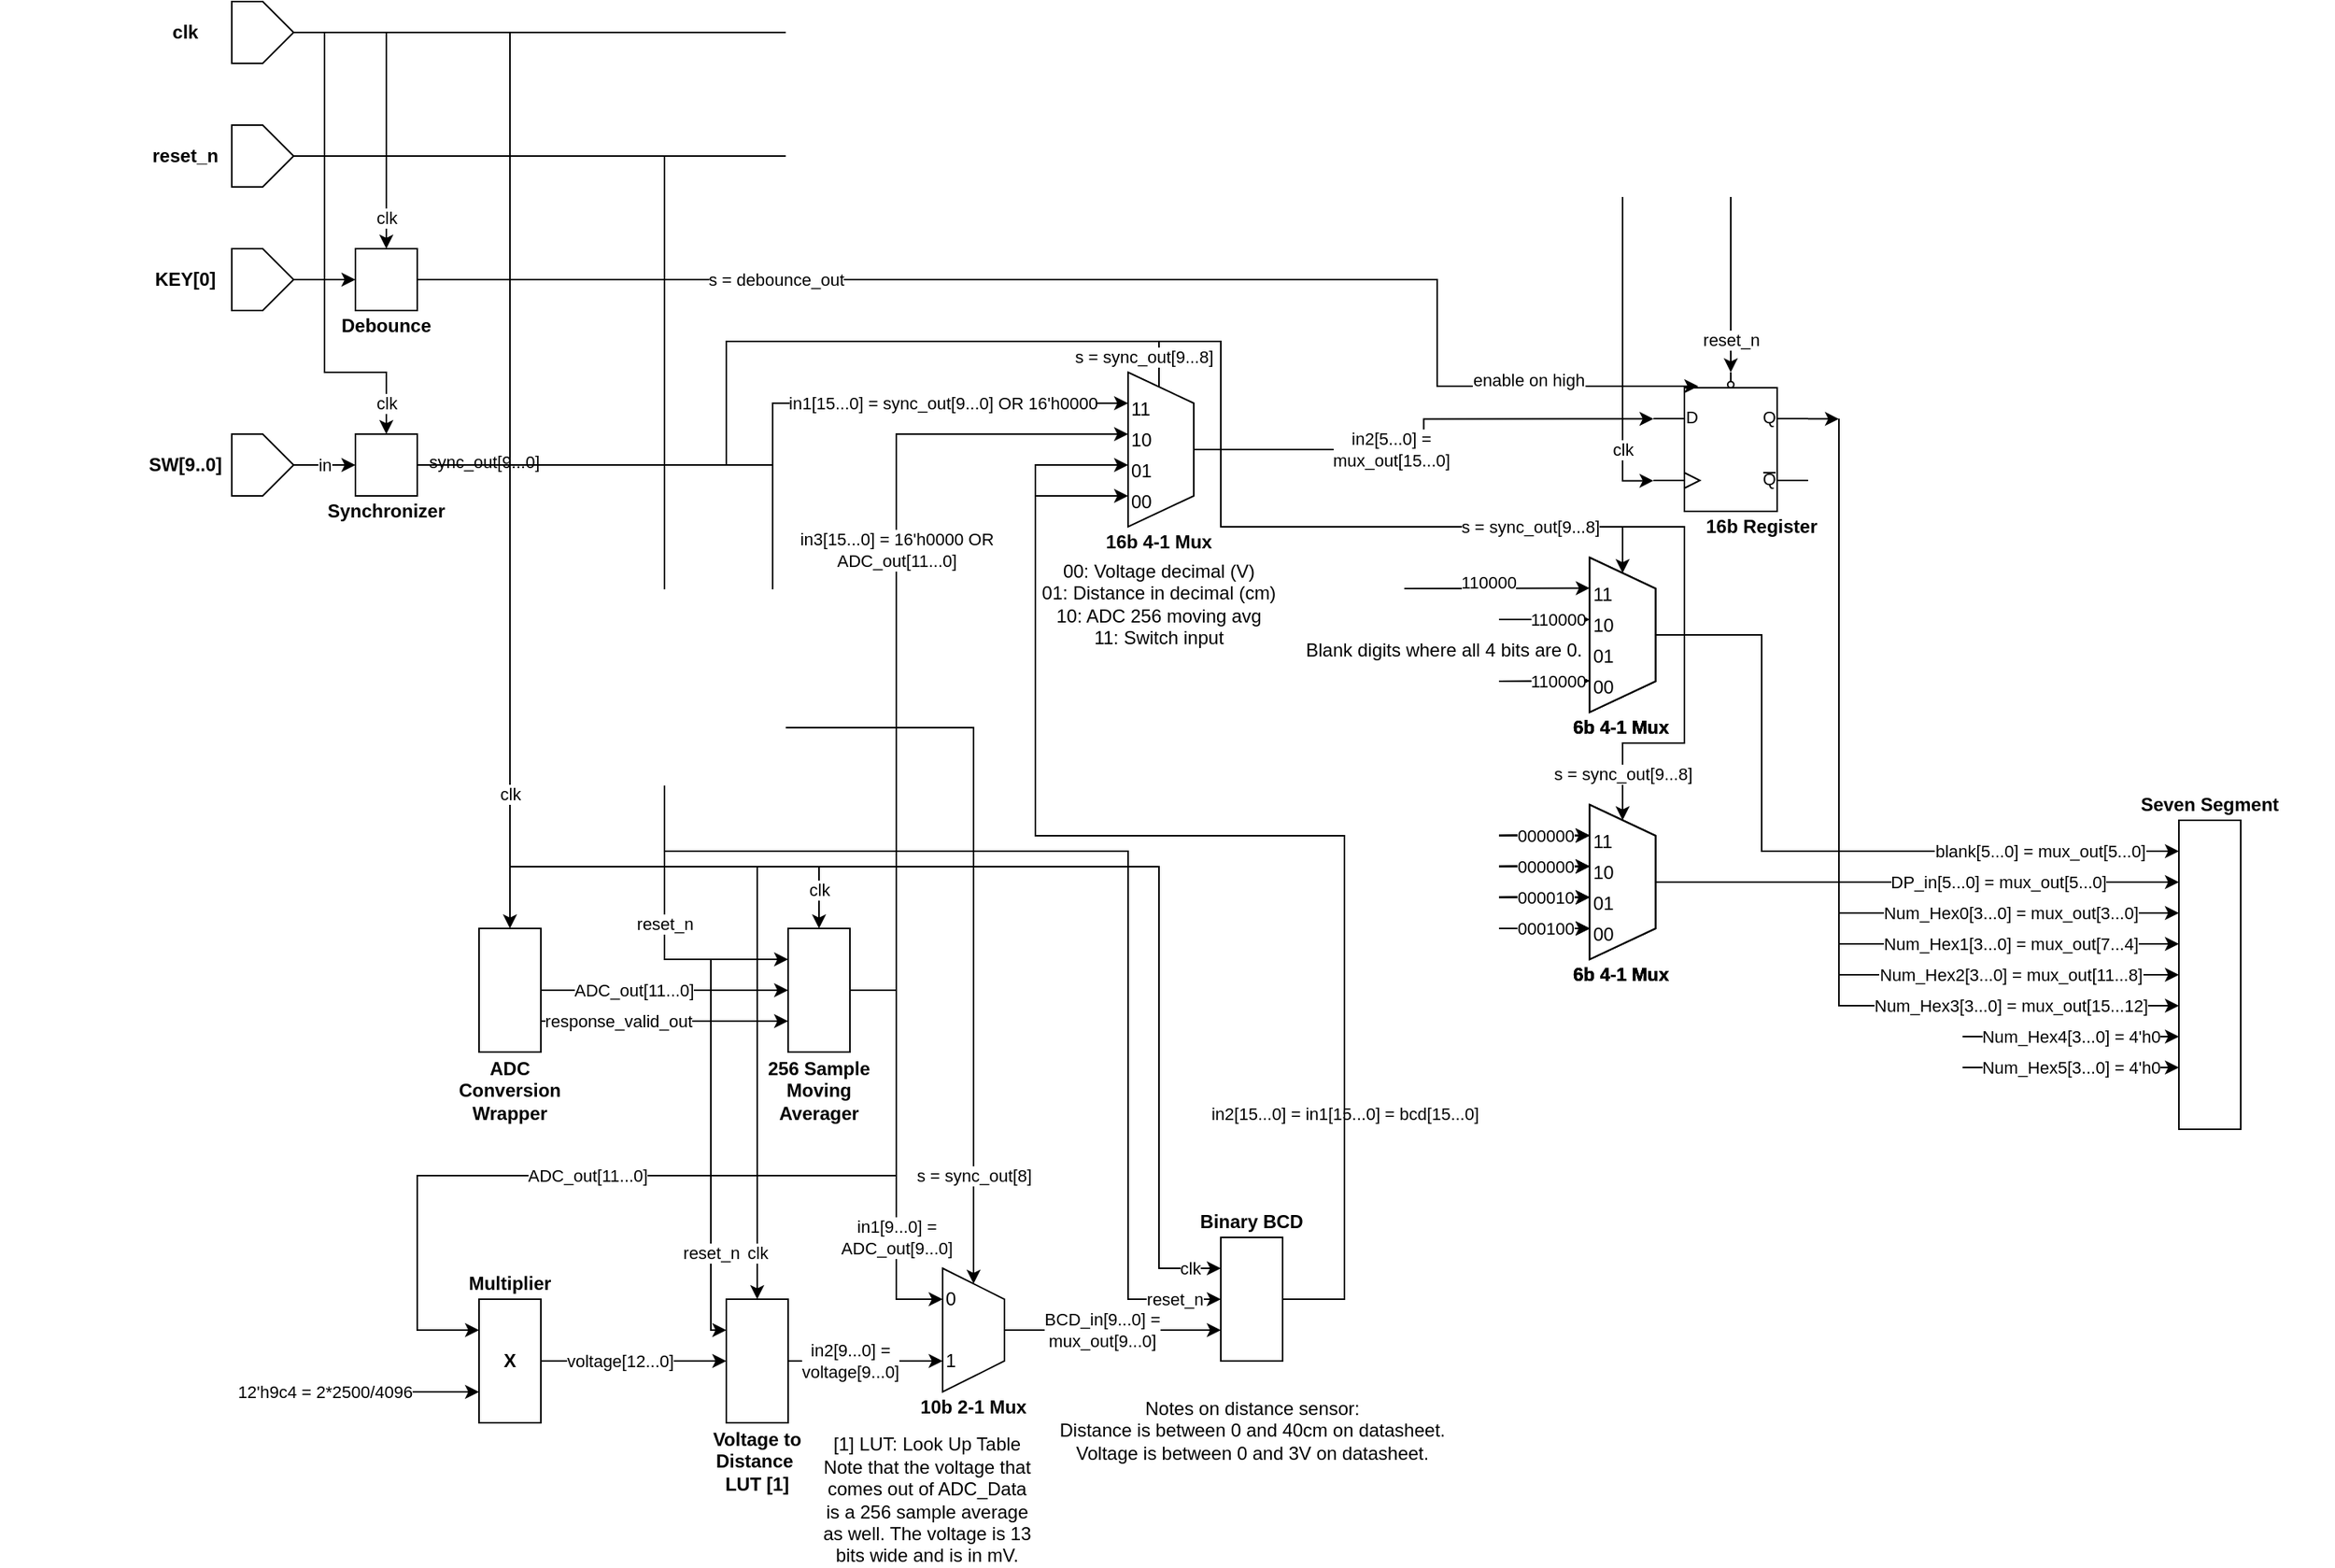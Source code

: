 <mxfile compressed="false" version="13.9.2" type="github">
  <diagram id="uD6p33Z857GaYZzYAN43" name="Page-1">
    <mxGraphModel dx="296" dy="345" grid="1" gridSize="10" guides="1" tooltips="1" connect="1" arrows="1" fold="1" page="0" pageScale="1" pageWidth="850" pageHeight="1100" math="0" shadow="0">
      <root>
        <mxCell id="0" />
        <mxCell id="1" parent="0" />
        <mxCell id="gU50jgJ4w8s5qQlBn3Q9-7" value="" style="group" parent="1" vertex="1" connectable="0">
          <mxGeometry x="170" y="320" width="110" height="40" as="geometry" />
        </mxCell>
        <mxCell id="gU50jgJ4w8s5qQlBn3Q9-5" value="" style="shape=offPageConnector;whiteSpace=wrap;html=1;rotation=-90;size=0.5;" parent="gU50jgJ4w8s5qQlBn3Q9-7" vertex="1">
          <mxGeometry x="150" width="40" height="40" as="geometry" />
        </mxCell>
        <mxCell id="gU50jgJ4w8s5qQlBn3Q9-10" value="" style="group" parent="1" vertex="1" connectable="0">
          <mxGeometry x="400" y="180" width="40" height="60" as="geometry" />
        </mxCell>
        <mxCell id="gU50jgJ4w8s5qQlBn3Q9-8" value="" style="rounded=0;whiteSpace=wrap;html=1;" parent="gU50jgJ4w8s5qQlBn3Q9-10" vertex="1">
          <mxGeometry y="20" width="40" height="40" as="geometry" />
        </mxCell>
        <mxCell id="gU50jgJ4w8s5qQlBn3Q9-11" value="" style="group" parent="1" vertex="1" connectable="0">
          <mxGeometry x="400" y="300" width="40" height="60" as="geometry" />
        </mxCell>
        <mxCell id="gU50jgJ4w8s5qQlBn3Q9-12" value="" style="rounded=0;whiteSpace=wrap;html=1;" parent="gU50jgJ4w8s5qQlBn3Q9-11" vertex="1">
          <mxGeometry y="20" width="40" height="40" as="geometry" />
        </mxCell>
        <mxCell id="gU50jgJ4w8s5qQlBn3Q9-17" value="" style="group" parent="1" vertex="1" connectable="0">
          <mxGeometry x="170" y="200" width="110" height="40" as="geometry" />
        </mxCell>
        <mxCell id="gU50jgJ4w8s5qQlBn3Q9-18" value="" style="shape=offPageConnector;whiteSpace=wrap;html=1;rotation=-90;size=0.5;" parent="gU50jgJ4w8s5qQlBn3Q9-17" vertex="1">
          <mxGeometry x="150" width="40" height="40" as="geometry" />
        </mxCell>
        <mxCell id="gU50jgJ4w8s5qQlBn3Q9-26" value="" style="group" parent="gU50jgJ4w8s5qQlBn3Q9-17" vertex="1" connectable="0">
          <mxGeometry y="-80" width="110" height="40" as="geometry" />
        </mxCell>
        <mxCell id="gU50jgJ4w8s5qQlBn3Q9-27" value="" style="shape=offPageConnector;whiteSpace=wrap;html=1;rotation=-90;size=0.5;" parent="gU50jgJ4w8s5qQlBn3Q9-26" vertex="1">
          <mxGeometry x="150" width="40" height="40" as="geometry" />
        </mxCell>
        <mxCell id="gU50jgJ4w8s5qQlBn3Q9-35" value="" style="group" parent="1" vertex="1" connectable="0">
          <mxGeometry x="170" y="40" width="110" height="40" as="geometry" />
        </mxCell>
        <mxCell id="gU50jgJ4w8s5qQlBn3Q9-36" value="" style="shape=offPageConnector;whiteSpace=wrap;html=1;rotation=-90;size=0.5;" parent="gU50jgJ4w8s5qQlBn3Q9-35" vertex="1">
          <mxGeometry x="150" width="40" height="40" as="geometry" />
        </mxCell>
        <mxCell id="gU50jgJ4w8s5qQlBn3Q9-44" style="edgeStyle=orthogonalEdgeStyle;rounded=0;orthogonalLoop=1;jettySize=auto;html=1;exitX=1;exitY=0.5;exitDx=0;exitDy=0;entryX=0;entryY=0.5;entryDx=0;entryDy=0;" parent="1" source="gU50jgJ4w8s5qQlBn3Q9-24" target="gU50jgJ4w8s5qQlBn3Q9-85" edge="1">
          <mxGeometry relative="1" as="geometry">
            <mxPoint x="740" y="360" as="targetPoint" />
            <Array as="points">
              <mxPoint x="1040" y="880" />
              <mxPoint x="1040" y="580" />
              <mxPoint x="840" y="580" />
              <mxPoint x="840" y="360" />
            </Array>
          </mxGeometry>
        </mxCell>
        <mxCell id="gU50jgJ4w8s5qQlBn3Q9-60" value="in2[15...0] = in1[15...0] = bcd[15...0]" style="edgeLabel;html=1;align=center;verticalAlign=middle;resizable=0;points=[];" parent="gU50jgJ4w8s5qQlBn3Q9-44" vertex="1" connectable="0">
          <mxGeometry x="-0.633" y="1" relative="1" as="geometry">
            <mxPoint x="0.94" y="-9.53" as="offset" />
          </mxGeometry>
        </mxCell>
        <mxCell id="gU50jgJ4w8s5qQlBn3Q9-38" value="in" style="edgeStyle=orthogonalEdgeStyle;rounded=0;orthogonalLoop=1;jettySize=auto;html=1;exitX=0.5;exitY=1;exitDx=0;exitDy=0;entryX=0;entryY=0.5;entryDx=0;entryDy=0;" parent="1" source="gU50jgJ4w8s5qQlBn3Q9-5" target="gU50jgJ4w8s5qQlBn3Q9-12" edge="1">
          <mxGeometry relative="1" as="geometry" />
        </mxCell>
        <mxCell id="gU50jgJ4w8s5qQlBn3Q9-39" style="edgeStyle=orthogonalEdgeStyle;rounded=0;orthogonalLoop=1;jettySize=auto;html=1;exitX=0.5;exitY=1;exitDx=0;exitDy=0;entryX=0;entryY=0.5;entryDx=0;entryDy=0;" parent="1" source="gU50jgJ4w8s5qQlBn3Q9-18" target="gU50jgJ4w8s5qQlBn3Q9-8" edge="1">
          <mxGeometry relative="1" as="geometry" />
        </mxCell>
        <mxCell id="gU50jgJ4w8s5qQlBn3Q9-41" style="edgeStyle=orthogonalEdgeStyle;rounded=0;orthogonalLoop=1;jettySize=auto;html=1;exitX=0.5;exitY=1;exitDx=0;exitDy=0;entryX=0;entryY=0.5;entryDx=0;entryDy=0;" parent="1" source="gU50jgJ4w8s5qQlBn3Q9-27" target="gU50jgJ4w8s5qQlBn3Q9-24" edge="1">
          <mxGeometry relative="1" as="geometry">
            <mxPoint x="430" y="460" as="targetPoint" />
            <Array as="points">
              <mxPoint x="600" y="140" />
              <mxPoint x="600" y="590" />
              <mxPoint x="900" y="590" />
              <mxPoint x="900" y="880" />
            </Array>
          </mxGeometry>
        </mxCell>
        <mxCell id="gU50jgJ4w8s5qQlBn3Q9-73" value="reset_n" style="edgeLabel;html=1;align=center;verticalAlign=middle;resizable=0;points=[];" parent="gU50jgJ4w8s5qQlBn3Q9-41" vertex="1" connectable="0">
          <mxGeometry x="0.85" y="2" relative="1" as="geometry">
            <mxPoint x="28" y="40" as="offset" />
          </mxGeometry>
        </mxCell>
        <mxCell id="gU50jgJ4w8s5qQlBn3Q9-42" style="edgeStyle=orthogonalEdgeStyle;rounded=0;orthogonalLoop=1;jettySize=auto;html=1;exitX=0.5;exitY=1;exitDx=0;exitDy=0;entryX=0;entryY=0.25;entryDx=0;entryDy=0;" parent="1" source="gU50jgJ4w8s5qQlBn3Q9-36" target="gU50jgJ4w8s5qQlBn3Q9-24" edge="1">
          <mxGeometry relative="1" as="geometry">
            <Array as="points">
              <mxPoint x="500" y="60" />
              <mxPoint x="500" y="600" />
              <mxPoint x="920" y="600" />
              <mxPoint x="920" y="860" />
            </Array>
          </mxGeometry>
        </mxCell>
        <mxCell id="gU50jgJ4w8s5qQlBn3Q9-74" value="clk" style="edgeLabel;html=1;align=center;verticalAlign=middle;resizable=0;points=[];" parent="gU50jgJ4w8s5qQlBn3Q9-42" vertex="1" connectable="0">
          <mxGeometry x="0.87" y="1" relative="1" as="geometry">
            <mxPoint x="19" y="51" as="offset" />
          </mxGeometry>
        </mxCell>
        <mxCell id="gU50jgJ4w8s5qQlBn3Q9-46" style="edgeStyle=orthogonalEdgeStyle;rounded=0;orthogonalLoop=1;jettySize=auto;html=1;exitX=1;exitY=0.5;exitDx=0;exitDy=0;entryX=0;entryY=0.5;entryDx=0;entryDy=0;" parent="1" source="gU50jgJ4w8s5qQlBn3Q9-12" target="gU50jgJ4w8s5qQlBn3Q9-87" edge="1">
          <mxGeometry relative="1" as="geometry">
            <mxPoint x="740" y="340" as="targetPoint" />
          </mxGeometry>
        </mxCell>
        <mxCell id="gU50jgJ4w8s5qQlBn3Q9-51" value="&lt;div&gt;in1[15...0] = sync_out[9...0] OR 16&#39;h0000&lt;br&gt;&lt;/div&gt;" style="edgeLabel;html=1;align=center;verticalAlign=middle;resizable=0;points=[];" parent="gU50jgJ4w8s5qQlBn3Q9-46" vertex="1" connectable="0">
          <mxGeometry x="0.408" relative="1" as="geometry">
            <mxPoint x="28.24" as="offset" />
          </mxGeometry>
        </mxCell>
        <mxCell id="gU50jgJ4w8s5qQlBn3Q9-48" style="edgeStyle=orthogonalEdgeStyle;rounded=0;orthogonalLoop=1;jettySize=auto;html=1;exitX=1;exitY=0.5;exitDx=0;exitDy=0;entryX=0;entryY=0.5;entryDx=0;entryDy=0;" parent="1" source="gU50jgJ4w8s5qQlBn3Q9-12" target="gU50jgJ4w8s5qQlBn3Q9-43" edge="1">
          <mxGeometry relative="1" as="geometry">
            <Array as="points">
              <mxPoint x="640" y="340" />
              <mxPoint x="640" y="260" />
              <mxPoint x="920" y="260" />
              <mxPoint x="920" y="290" />
            </Array>
          </mxGeometry>
        </mxCell>
        <mxCell id="gU50jgJ4w8s5qQlBn3Q9-50" value="s = sync_out[9...8]" style="edgeLabel;html=1;align=center;verticalAlign=middle;resizable=0;points=[];" parent="gU50jgJ4w8s5qQlBn3Q9-48" vertex="1" connectable="0">
          <mxGeometry x="0.193" relative="1" as="geometry">
            <mxPoint x="197" y="10" as="offset" />
          </mxGeometry>
        </mxCell>
        <mxCell id="gU50jgJ4w8s5qQlBn3Q9-54" value="sync_out[9...0]" style="edgeLabel;html=1;align=center;verticalAlign=middle;resizable=0;points=[];" parent="gU50jgJ4w8s5qQlBn3Q9-48" vertex="1" connectable="0">
          <mxGeometry x="-0.959" y="2" relative="1" as="geometry">
            <mxPoint x="31" as="offset" />
          </mxGeometry>
        </mxCell>
        <mxCell id="gU50jgJ4w8s5qQlBn3Q9-53" value="" style="group" parent="1" vertex="1" connectable="0">
          <mxGeometry x="880" y="300" width="120" height="100" as="geometry" />
        </mxCell>
        <mxCell id="gU50jgJ4w8s5qQlBn3Q9-43" value="" style="shape=trapezoid;perimeter=trapezoidPerimeter;whiteSpace=wrap;html=1;fixedSize=1;rotation=90;" parent="gU50jgJ4w8s5qQlBn3Q9-53" vertex="1">
          <mxGeometry x="-8.75" y="8.75" width="100" height="42.5" as="geometry" />
        </mxCell>
        <mxCell id="gU50jgJ4w8s5qQlBn3Q9-49" value="&lt;b&gt;16b 4-1 Mux&lt;/b&gt;" style="text;html=1;strokeColor=none;fillColor=none;align=center;verticalAlign=middle;whiteSpace=wrap;rounded=0;" parent="gU50jgJ4w8s5qQlBn3Q9-53" vertex="1">
          <mxGeometry y="80" width="80" height="20" as="geometry" />
        </mxCell>
        <mxCell id="gU50jgJ4w8s5qQlBn3Q9-84" value="01" style="text;whiteSpace=wrap;html=1;align=left;" parent="gU50jgJ4w8s5qQlBn3Q9-53" vertex="1">
          <mxGeometry x="20" y="30" width="40" height="20" as="geometry" />
        </mxCell>
        <mxCell id="gU50jgJ4w8s5qQlBn3Q9-85" value="00" style="text;whiteSpace=wrap;html=1;align=left;" parent="gU50jgJ4w8s5qQlBn3Q9-53" vertex="1">
          <mxGeometry x="20" y="50" width="40" height="20" as="geometry" />
        </mxCell>
        <mxCell id="gU50jgJ4w8s5qQlBn3Q9-86" value="10" style="text;whiteSpace=wrap;html=1;align=left;" parent="gU50jgJ4w8s5qQlBn3Q9-53" vertex="1">
          <mxGeometry x="20" y="10" width="40" height="20" as="geometry" />
        </mxCell>
        <mxCell id="gU50jgJ4w8s5qQlBn3Q9-87" value="11" style="text;whiteSpace=wrap;html=1;align=left;" parent="gU50jgJ4w8s5qQlBn3Q9-53" vertex="1">
          <mxGeometry x="20" y="-10" width="40" height="20" as="geometry" />
        </mxCell>
        <mxCell id="gU50jgJ4w8s5qQlBn3Q9-71" value="" style="group" parent="1" vertex="1" connectable="0">
          <mxGeometry x="1360" y="330" width="320" height="280" as="geometry" />
        </mxCell>
        <mxCell id="gU50jgJ4w8s5qQlBn3Q9-58" value="" style="group" parent="gU50jgJ4w8s5qQlBn3Q9-71" vertex="1" connectable="0">
          <mxGeometry x="190" y="220" width="100" height="220" as="geometry" />
        </mxCell>
        <mxCell id="gU50jgJ4w8s5qQlBn3Q9-55" value="" style="rounded=0;whiteSpace=wrap;html=1;" parent="gU50jgJ4w8s5qQlBn3Q9-58" vertex="1">
          <mxGeometry x="30" y="20" width="40" height="200" as="geometry" />
        </mxCell>
        <mxCell id="gU50jgJ4w8s5qQlBn3Q9-57" value="&lt;b&gt;Seven Segment&lt;/b&gt;" style="text;html=1;strokeColor=none;fillColor=none;align=center;verticalAlign=middle;whiteSpace=wrap;rounded=0;" parent="gU50jgJ4w8s5qQlBn3Q9-58" vertex="1">
          <mxGeometry width="100" height="20" as="geometry" />
        </mxCell>
        <mxCell id="gU50jgJ4w8s5qQlBn3Q9-69" value="&lt;div&gt;Num_Hex4[3...0] = 4&#39;h0&lt;br&gt;&lt;/div&gt;" style="endArrow=classic;html=1;" parent="gU50jgJ4w8s5qQlBn3Q9-58" edge="1">
          <mxGeometry width="50" height="50" relative="1" as="geometry">
            <mxPoint x="-110" y="160" as="sourcePoint" />
            <mxPoint x="30" y="160" as="targetPoint" />
            <mxPoint as="offset" />
          </mxGeometry>
        </mxCell>
        <mxCell id="gU50jgJ4w8s5qQlBn3Q9-61" value="DP_in[5...0] = mux_out[5...0]" style="endArrow=classic;html=1;exitX=0.5;exitY=0;exitDx=0;exitDy=0;" parent="gU50jgJ4w8s5qQlBn3Q9-71" source="qrD2C8hpQl2Eq77jqO-W-64" edge="1">
          <mxGeometry x="0.31" width="50" height="50" relative="1" as="geometry">
            <mxPoint x="-110" y="120" as="sourcePoint" />
            <mxPoint x="220" y="280" as="targetPoint" />
            <mxPoint as="offset" />
          </mxGeometry>
        </mxCell>
        <mxCell id="gU50jgJ4w8s5qQlBn3Q9-63" style="edgeStyle=orthogonalEdgeStyle;rounded=0;orthogonalLoop=1;jettySize=auto;html=1;entryX=0;entryY=0.3;entryDx=0;entryDy=0;entryPerimeter=0;" parent="gU50jgJ4w8s5qQlBn3Q9-71" target="gU50jgJ4w8s5qQlBn3Q9-55" edge="1">
          <mxGeometry relative="1" as="geometry">
            <mxPoint x="140" y="140" as="targetPoint" />
            <mxPoint y="-20" as="sourcePoint" />
            <Array as="points">
              <mxPoint />
              <mxPoint y="140" />
            </Array>
          </mxGeometry>
        </mxCell>
        <mxCell id="gU50jgJ4w8s5qQlBn3Q9-64" value="&lt;div&gt;Num_Hex0[3...0] = mux_out[3...0]&lt;/div&gt;" style="edgeLabel;html=1;align=center;verticalAlign=middle;resizable=0;points=[];" parent="gU50jgJ4w8s5qQlBn3Q9-63" vertex="1" connectable="0">
          <mxGeometry x="0.287" y="4" relative="1" as="geometry">
            <mxPoint x="82.88" y="4" as="offset" />
          </mxGeometry>
        </mxCell>
        <mxCell id="gU50jgJ4w8s5qQlBn3Q9-65" value="&lt;div&gt;Num_Hex1[3...0] = mux_out[7...4]&lt;/div&gt;" style="edgeStyle=orthogonalEdgeStyle;rounded=0;orthogonalLoop=1;jettySize=auto;html=1;entryX=0;entryY=0.4;entryDx=0;entryDy=0;entryPerimeter=0;" parent="gU50jgJ4w8s5qQlBn3Q9-71" target="gU50jgJ4w8s5qQlBn3Q9-55" edge="1">
          <mxGeometry x="0.607" relative="1" as="geometry">
            <mxPoint y="-20" as="sourcePoint" />
            <Array as="points">
              <mxPoint />
              <mxPoint y="160" />
            </Array>
            <mxPoint x="1" as="offset" />
          </mxGeometry>
        </mxCell>
        <mxCell id="gU50jgJ4w8s5qQlBn3Q9-66" value="&lt;div&gt;Num_Hex2[3...0] = mux_out[11...8]&lt;/div&gt;" style="edgeStyle=orthogonalEdgeStyle;rounded=0;orthogonalLoop=1;jettySize=auto;html=1;entryX=0;entryY=0.5;entryDx=0;entryDy=0;" parent="gU50jgJ4w8s5qQlBn3Q9-71" target="gU50jgJ4w8s5qQlBn3Q9-55" edge="1">
          <mxGeometry x="0.621" relative="1" as="geometry">
            <mxPoint y="-20" as="sourcePoint" />
            <Array as="points">
              <mxPoint />
              <mxPoint y="180" />
            </Array>
            <mxPoint x="1" as="offset" />
          </mxGeometry>
        </mxCell>
        <mxCell id="gU50jgJ4w8s5qQlBn3Q9-67" value="&lt;div&gt;Num_Hex3[3...0] = mux_out[15...12]&lt;/div&gt;" style="edgeStyle=orthogonalEdgeStyle;rounded=0;orthogonalLoop=1;jettySize=auto;html=1;entryX=0;entryY=0.6;entryDx=0;entryDy=0;entryPerimeter=0;" parent="gU50jgJ4w8s5qQlBn3Q9-71" target="gU50jgJ4w8s5qQlBn3Q9-55" edge="1">
          <mxGeometry x="0.633" relative="1" as="geometry">
            <mxPoint y="-20" as="sourcePoint" />
            <mxPoint x="160" y="200" as="targetPoint" />
            <Array as="points">
              <mxPoint />
              <mxPoint y="200" />
            </Array>
            <mxPoint x="1" as="offset" />
          </mxGeometry>
        </mxCell>
        <mxCell id="gU50jgJ4w8s5qQlBn3Q9-70" value="&lt;div&gt;Num_Hex5[3...0] = 4&#39;h0&lt;br&gt;&lt;/div&gt;" style="endArrow=classic;html=1;" parent="gU50jgJ4w8s5qQlBn3Q9-71" edge="1">
          <mxGeometry width="50" height="50" relative="1" as="geometry">
            <mxPoint x="80" y="400" as="sourcePoint" />
            <mxPoint x="220" y="400" as="targetPoint" />
            <mxPoint as="offset" />
          </mxGeometry>
        </mxCell>
        <mxCell id="qrD2C8hpQl2Eq77jqO-W-81" style="edgeStyle=orthogonalEdgeStyle;rounded=0;orthogonalLoop=1;jettySize=auto;html=1;exitX=0.5;exitY=0;exitDx=0;exitDy=0;" parent="gU50jgJ4w8s5qQlBn3Q9-71" source="qrD2C8hpQl2Eq77jqO-W-24" edge="1">
          <mxGeometry relative="1" as="geometry">
            <Array as="points">
              <mxPoint x="-50" y="120" />
              <mxPoint x="-50" y="260" />
            </Array>
            <mxPoint x="-40" y="130" as="sourcePoint" />
            <mxPoint x="220" y="260" as="targetPoint" />
          </mxGeometry>
        </mxCell>
        <mxCell id="qrD2C8hpQl2Eq77jqO-W-82" value="blank[5...0] = mux_out[5...0]" style="edgeLabel;html=1;align=center;verticalAlign=middle;resizable=0;points=[];" parent="qrD2C8hpQl2Eq77jqO-W-81" vertex="1" connectable="0">
          <mxGeometry x="0.712" y="-1" relative="1" as="geometry">
            <mxPoint x="-21.25" y="-1" as="offset" />
          </mxGeometry>
        </mxCell>
        <mxCell id="gU50jgJ4w8s5qQlBn3Q9-6" value="&lt;b&gt;SW[9..0]&lt;/b&gt;" style="text;html=1;strokeColor=none;fillColor=none;align=center;verticalAlign=middle;whiteSpace=wrap;rounded=0;" parent="1" vertex="1">
          <mxGeometry x="260" y="330" width="60" height="20" as="geometry" />
        </mxCell>
        <mxCell id="gU50jgJ4w8s5qQlBn3Q9-19" value="&lt;b&gt;KEY[0]&lt;/b&gt;" style="text;html=1;strokeColor=none;fillColor=none;align=center;verticalAlign=middle;whiteSpace=wrap;rounded=0;" parent="1" vertex="1">
          <mxGeometry x="260" y="210" width="60" height="20" as="geometry" />
        </mxCell>
        <mxCell id="gU50jgJ4w8s5qQlBn3Q9-28" value="&lt;b&gt;reset_n&lt;/b&gt;" style="text;html=1;strokeColor=none;fillColor=none;align=center;verticalAlign=middle;whiteSpace=wrap;rounded=0;" parent="1" vertex="1">
          <mxGeometry x="260" y="130" width="60" height="20" as="geometry" />
        </mxCell>
        <mxCell id="gU50jgJ4w8s5qQlBn3Q9-37" value="&lt;b&gt;clk&lt;/b&gt;" style="text;html=1;strokeColor=none;fillColor=none;align=center;verticalAlign=middle;whiteSpace=wrap;rounded=0;" parent="1" vertex="1">
          <mxGeometry x="260" y="50" width="60" height="20" as="geometry" />
        </mxCell>
        <mxCell id="rTnkBGbdCzmK3h1JIkej-1" style="edgeStyle=orthogonalEdgeStyle;rounded=0;orthogonalLoop=1;jettySize=auto;html=1;exitX=1;exitY=0.335;exitDx=0;exitDy=0;exitPerimeter=0;" edge="1" parent="1" source="gU50jgJ4w8s5qQlBn3Q9-78">
          <mxGeometry relative="1" as="geometry">
            <mxPoint x="1360" y="310" as="targetPoint" />
          </mxGeometry>
        </mxCell>
        <mxCell id="gU50jgJ4w8s5qQlBn3Q9-78" value="" style="verticalLabelPosition=bottom;shadow=0;dashed=0;align=center;html=1;verticalAlign=top;shape=mxgraph.electrical.logic_gates.d_type_flip-flop_with_clear;" parent="1" vertex="1">
          <mxGeometry x="1240" y="280" width="100" height="90" as="geometry" />
        </mxCell>
        <mxCell id="gU50jgJ4w8s5qQlBn3Q9-91" style="edgeStyle=orthogonalEdgeStyle;rounded=0;orthogonalLoop=1;jettySize=auto;html=1;exitX=0.5;exitY=0;exitDx=0;exitDy=0;entryX=0;entryY=0.335;entryDx=0;entryDy=0;entryPerimeter=0;" parent="1" source="gU50jgJ4w8s5qQlBn3Q9-43" target="gU50jgJ4w8s5qQlBn3Q9-78" edge="1">
          <mxGeometry relative="1" as="geometry">
            <mxPoint x="1080" y="330" as="targetPoint" />
          </mxGeometry>
        </mxCell>
        <mxCell id="gU50jgJ4w8s5qQlBn3Q9-96" value="&lt;div&gt;in2[5...0] =&lt;/div&gt;&lt;div&gt;mux_out[15...0]&lt;/div&gt;" style="edgeLabel;html=1;align=center;verticalAlign=middle;resizable=0;points=[];" parent="gU50jgJ4w8s5qQlBn3Q9-91" vertex="1" connectable="0">
          <mxGeometry x="-0.279" y="-2" relative="1" as="geometry">
            <mxPoint x="12.5" y="-2" as="offset" />
          </mxGeometry>
        </mxCell>
        <mxCell id="gU50jgJ4w8s5qQlBn3Q9-100" style="edgeStyle=orthogonalEdgeStyle;rounded=0;orthogonalLoop=1;jettySize=auto;html=1;exitX=1;exitY=0.5;exitDx=0;exitDy=0;entryX=0.29;entryY=0.1;entryDx=0;entryDy=0;entryPerimeter=0;" parent="1" source="gU50jgJ4w8s5qQlBn3Q9-8" target="gU50jgJ4w8s5qQlBn3Q9-78" edge="1">
          <mxGeometry relative="1" as="geometry">
            <mxPoint x="1100" y="280" as="targetPoint" />
            <Array as="points">
              <mxPoint x="1100" y="220" />
              <mxPoint x="1100" y="289" />
            </Array>
          </mxGeometry>
        </mxCell>
        <mxCell id="gU50jgJ4w8s5qQlBn3Q9-113" value="s = debounce_out" style="edgeLabel;html=1;align=center;verticalAlign=middle;resizable=0;points=[];" parent="gU50jgJ4w8s5qQlBn3Q9-100" vertex="1" connectable="0">
          <mxGeometry x="-0.863" relative="1" as="geometry">
            <mxPoint x="170.59" as="offset" />
          </mxGeometry>
        </mxCell>
        <mxCell id="rTnkBGbdCzmK3h1JIkej-2" value="enable on high" style="edgeLabel;html=1;align=center;verticalAlign=middle;resizable=0;points=[];" vertex="1" connectable="0" parent="gU50jgJ4w8s5qQlBn3Q9-100">
          <mxGeometry x="0.754" y="4" relative="1" as="geometry">
            <mxPoint as="offset" />
          </mxGeometry>
        </mxCell>
        <mxCell id="gU50jgJ4w8s5qQlBn3Q9-101" style="edgeStyle=orthogonalEdgeStyle;rounded=0;orthogonalLoop=1;jettySize=auto;html=1;exitX=0.5;exitY=1;exitDx=0;exitDy=0;entryX=0;entryY=0.78;entryDx=0;entryDy=0;entryPerimeter=0;" parent="1" source="gU50jgJ4w8s5qQlBn3Q9-36" target="gU50jgJ4w8s5qQlBn3Q9-78" edge="1">
          <mxGeometry relative="1" as="geometry">
            <Array as="points">
              <mxPoint x="1220" y="60" />
              <mxPoint x="1220" y="350" />
            </Array>
          </mxGeometry>
        </mxCell>
        <mxCell id="gU50jgJ4w8s5qQlBn3Q9-104" value="clk" style="edgeLabel;html=1;align=center;verticalAlign=middle;resizable=0;points=[];" parent="gU50jgJ4w8s5qQlBn3Q9-101" vertex="1" connectable="0">
          <mxGeometry x="0.854" y="3" relative="1" as="geometry">
            <mxPoint x="-3" y="45" as="offset" />
          </mxGeometry>
        </mxCell>
        <mxCell id="gU50jgJ4w8s5qQlBn3Q9-102" style="edgeStyle=orthogonalEdgeStyle;rounded=0;orthogonalLoop=1;jettySize=auto;html=1;exitX=0.5;exitY=1;exitDx=0;exitDy=0;entryX=0.5;entryY=0;entryDx=0;entryDy=0;entryPerimeter=0;" parent="1" source="gU50jgJ4w8s5qQlBn3Q9-27" target="gU50jgJ4w8s5qQlBn3Q9-78" edge="1">
          <mxGeometry relative="1" as="geometry" />
        </mxCell>
        <mxCell id="gU50jgJ4w8s5qQlBn3Q9-103" value="reset_n" style="edgeLabel;html=1;align=center;verticalAlign=middle;resizable=0;points=[];" parent="gU50jgJ4w8s5qQlBn3Q9-102" vertex="1" connectable="0">
          <mxGeometry x="0.961" y="5" relative="1" as="geometry">
            <mxPoint x="-5" as="offset" />
          </mxGeometry>
        </mxCell>
        <mxCell id="gU50jgJ4w8s5qQlBn3Q9-107" value="&lt;b&gt;16b Register&lt;br&gt;&lt;/b&gt;" style="text;html=1;strokeColor=none;fillColor=none;align=center;verticalAlign=middle;whiteSpace=wrap;rounded=0;" parent="1" vertex="1">
          <mxGeometry x="1270" y="370" width="80" height="20" as="geometry" />
        </mxCell>
        <mxCell id="gU50jgJ4w8s5qQlBn3Q9-13" value="&lt;b&gt;Synchronizer&lt;/b&gt;" style="text;html=1;strokeColor=none;fillColor=none;align=center;verticalAlign=middle;whiteSpace=wrap;rounded=0;" parent="1" vertex="1">
          <mxGeometry x="400" y="360" width="40" height="20" as="geometry" />
        </mxCell>
        <mxCell id="gU50jgJ4w8s5qQlBn3Q9-9" value="&lt;b&gt;Debounce&lt;/b&gt;" style="text;html=1;strokeColor=none;fillColor=none;align=center;verticalAlign=middle;whiteSpace=wrap;rounded=0;" parent="1" vertex="1">
          <mxGeometry x="400" y="240" width="40" height="20" as="geometry" />
        </mxCell>
        <mxCell id="gU50jgJ4w8s5qQlBn3Q9-109" style="edgeStyle=orthogonalEdgeStyle;rounded=0;orthogonalLoop=1;jettySize=auto;html=1;exitX=0.5;exitY=1;exitDx=0;exitDy=0;entryX=0.5;entryY=0;entryDx=0;entryDy=0;" parent="1" source="gU50jgJ4w8s5qQlBn3Q9-36" target="gU50jgJ4w8s5qQlBn3Q9-8" edge="1">
          <mxGeometry relative="1" as="geometry" />
        </mxCell>
        <mxCell id="gU50jgJ4w8s5qQlBn3Q9-112" value="clk" style="edgeLabel;html=1;align=center;verticalAlign=middle;resizable=0;points=[];" parent="gU50jgJ4w8s5qQlBn3Q9-109" vertex="1" connectable="0">
          <mxGeometry x="0.741" relative="1" as="geometry">
            <mxPoint x="-0.01" y="6.24" as="offset" />
          </mxGeometry>
        </mxCell>
        <mxCell id="gU50jgJ4w8s5qQlBn3Q9-110" style="edgeStyle=orthogonalEdgeStyle;rounded=0;orthogonalLoop=1;jettySize=auto;html=1;exitX=0.5;exitY=1;exitDx=0;exitDy=0;entryX=0.5;entryY=0;entryDx=0;entryDy=0;" parent="1" source="gU50jgJ4w8s5qQlBn3Q9-36" target="gU50jgJ4w8s5qQlBn3Q9-12" edge="1">
          <mxGeometry relative="1" as="geometry">
            <Array as="points">
              <mxPoint x="380" y="60" />
              <mxPoint x="380" y="280" />
              <mxPoint x="420" y="280" />
            </Array>
          </mxGeometry>
        </mxCell>
        <mxCell id="gU50jgJ4w8s5qQlBn3Q9-111" value="clk" style="edgeLabel;html=1;align=center;verticalAlign=middle;resizable=0;points=[];" parent="gU50jgJ4w8s5qQlBn3Q9-110" vertex="1" connectable="0">
          <mxGeometry x="0.816" y="-1" relative="1" as="geometry">
            <mxPoint x="0.97" y="9.69" as="offset" />
          </mxGeometry>
        </mxCell>
        <mxCell id="n296q5T5DC8cIZGj2IhT-1" value="Notes on distance sensor:&lt;br&gt;Distance is between 0 and 40cm on datasheet.&lt;br&gt;&lt;div&gt;Voltage is between 0 and 3V on datasheet.&lt;/div&gt;" style="text;html=1;align=center;verticalAlign=middle;resizable=0;points=[];autosize=1;" parent="1" vertex="1">
          <mxGeometry x="850" y="940" width="260" height="50" as="geometry" />
        </mxCell>
        <mxCell id="n296q5T5DC8cIZGj2IhT-5" value="" style="group" parent="1" vertex="1" connectable="0">
          <mxGeometry x="940" y="820" width="80" height="100" as="geometry" />
        </mxCell>
        <mxCell id="gU50jgJ4w8s5qQlBn3Q9-24" value="" style="rounded=0;whiteSpace=wrap;html=1;" parent="n296q5T5DC8cIZGj2IhT-5" vertex="1">
          <mxGeometry x="20" y="20" width="40" height="80" as="geometry" />
        </mxCell>
        <mxCell id="gU50jgJ4w8s5qQlBn3Q9-25" value="&lt;b&gt;Binary BCD&lt;/b&gt;" style="text;html=1;strokeColor=none;fillColor=none;align=center;verticalAlign=middle;whiteSpace=wrap;rounded=0;" parent="n296q5T5DC8cIZGj2IhT-5" vertex="1">
          <mxGeometry width="80" height="20" as="geometry" />
        </mxCell>
        <mxCell id="n296q5T5DC8cIZGj2IhT-10" value="" style="group" parent="1" vertex="1" connectable="0">
          <mxGeometry x="460" y="840" width="80" height="120" as="geometry" />
        </mxCell>
        <mxCell id="n296q5T5DC8cIZGj2IhT-11" value="&lt;b&gt;X&lt;/b&gt;" style="rounded=0;whiteSpace=wrap;html=1;" parent="n296q5T5DC8cIZGj2IhT-10" vertex="1">
          <mxGeometry x="20" y="40" width="40" height="80" as="geometry" />
        </mxCell>
        <mxCell id="n296q5T5DC8cIZGj2IhT-12" value="Multiplier" style="text;html=1;strokeColor=none;fillColor=none;align=center;verticalAlign=middle;whiteSpace=wrap;rounded=0;fontStyle=1" parent="n296q5T5DC8cIZGj2IhT-10" vertex="1">
          <mxGeometry y="20" width="80" height="20" as="geometry" />
        </mxCell>
        <mxCell id="n296q5T5DC8cIZGj2IhT-16" value="&lt;div&gt;[1] LUT: Look Up Table&lt;/div&gt;&lt;div&gt;Note that the voltage that comes out of ADC_Data is a 256 sample average as well. The voltage is 13 bits wide and is in mV. &lt;br&gt;&lt;/div&gt;" style="text;html=1;strokeColor=none;fillColor=none;align=center;verticalAlign=middle;whiteSpace=wrap;rounded=0;" parent="1" vertex="1">
          <mxGeometry x="700" y="1000" width="140" height="20" as="geometry" />
        </mxCell>
        <mxCell id="n296q5T5DC8cIZGj2IhT-19" style="edgeStyle=orthogonalEdgeStyle;rounded=0;orthogonalLoop=1;jettySize=auto;html=1;exitX=0.5;exitY=1;exitDx=0;exitDy=0;entryX=0.5;entryY=0;entryDx=0;entryDy=0;" parent="1" source="gU50jgJ4w8s5qQlBn3Q9-36" target="n296q5T5DC8cIZGj2IhT-2" edge="1">
          <mxGeometry relative="1" as="geometry">
            <mxPoint x="440" y="490" as="sourcePoint" />
            <mxPoint x="500" y="630" as="targetPoint" />
          </mxGeometry>
        </mxCell>
        <mxCell id="n296q5T5DC8cIZGj2IhT-20" value="clk" style="edgeLabel;html=1;align=center;verticalAlign=middle;resizable=0;points=[];" parent="n296q5T5DC8cIZGj2IhT-19" vertex="1" connectable="0">
          <mxGeometry x="0.741" relative="1" as="geometry">
            <mxPoint x="-0.01" y="6.24" as="offset" />
          </mxGeometry>
        </mxCell>
        <mxCell id="n296q5T5DC8cIZGj2IhT-21" style="edgeStyle=orthogonalEdgeStyle;rounded=0;orthogonalLoop=1;jettySize=auto;html=1;entryX=0.5;entryY=0;entryDx=0;entryDy=0;" parent="1" target="n296q5T5DC8cIZGj2IhT-8" edge="1">
          <mxGeometry relative="1" as="geometry">
            <mxPoint x="500" y="600" as="sourcePoint" />
            <mxPoint x="670" y="700" as="targetPoint" />
            <Array as="points">
              <mxPoint x="700" y="600" />
            </Array>
          </mxGeometry>
        </mxCell>
        <mxCell id="n296q5T5DC8cIZGj2IhT-22" value="clk" style="edgeLabel;html=1;align=center;verticalAlign=middle;resizable=0;points=[];" parent="n296q5T5DC8cIZGj2IhT-21" vertex="1" connectable="0">
          <mxGeometry x="0.741" relative="1" as="geometry">
            <mxPoint x="-0.01" y="6.24" as="offset" />
          </mxGeometry>
        </mxCell>
        <mxCell id="n296q5T5DC8cIZGj2IhT-23" value="" style="group" parent="1" vertex="1" connectable="0">
          <mxGeometry x="660" y="600" width="80" height="170" as="geometry" />
        </mxCell>
        <mxCell id="n296q5T5DC8cIZGj2IhT-7" value="" style="group" parent="n296q5T5DC8cIZGj2IhT-23" vertex="1" connectable="0">
          <mxGeometry width="80" height="120" as="geometry" />
        </mxCell>
        <mxCell id="n296q5T5DC8cIZGj2IhT-8" value="" style="rounded=0;whiteSpace=wrap;html=1;" parent="n296q5T5DC8cIZGj2IhT-7" vertex="1">
          <mxGeometry x="20" y="40" width="40" height="80" as="geometry" />
        </mxCell>
        <mxCell id="n296q5T5DC8cIZGj2IhT-9" value="256 Sample Moving Averager" style="text;html=1;strokeColor=none;fillColor=none;align=center;verticalAlign=middle;whiteSpace=wrap;rounded=0;fontStyle=1" parent="n296q5T5DC8cIZGj2IhT-23" vertex="1">
          <mxGeometry y="120" width="80" height="50" as="geometry" />
        </mxCell>
        <mxCell id="n296q5T5DC8cIZGj2IhT-24" style="edgeStyle=orthogonalEdgeStyle;rounded=0;orthogonalLoop=1;jettySize=auto;html=1;entryX=0;entryY=0.25;entryDx=0;entryDy=0;exitX=0.5;exitY=1;exitDx=0;exitDy=0;" parent="1" source="gU50jgJ4w8s5qQlBn3Q9-27" target="n296q5T5DC8cIZGj2IhT-8" edge="1">
          <mxGeometry relative="1" as="geometry">
            <mxPoint x="640" y="580" as="sourcePoint" />
            <mxPoint x="840" y="620" as="targetPoint" />
            <Array as="points">
              <mxPoint x="600" y="140" />
              <mxPoint x="600" y="660" />
            </Array>
          </mxGeometry>
        </mxCell>
        <mxCell id="n296q5T5DC8cIZGj2IhT-25" value="reset_n" style="edgeLabel;html=1;align=center;verticalAlign=middle;resizable=0;points=[];" parent="n296q5T5DC8cIZGj2IhT-24" vertex="1" connectable="0">
          <mxGeometry x="0.741" relative="1" as="geometry">
            <mxPoint x="-0.01" y="6.24" as="offset" />
          </mxGeometry>
        </mxCell>
        <mxCell id="n296q5T5DC8cIZGj2IhT-26" style="edgeStyle=orthogonalEdgeStyle;rounded=0;orthogonalLoop=1;jettySize=auto;html=1;entryX=0;entryY=0.5;entryDx=0;entryDy=0;exitX=1;exitY=0.5;exitDx=0;exitDy=0;" parent="1" source="n296q5T5DC8cIZGj2IhT-2" target="n296q5T5DC8cIZGj2IhT-8" edge="1">
          <mxGeometry relative="1" as="geometry">
            <mxPoint x="770" y="680" as="sourcePoint" />
            <mxPoint x="970" y="720" as="targetPoint" />
            <Array as="points">
              <mxPoint x="580" y="680" />
              <mxPoint x="580" y="680" />
            </Array>
          </mxGeometry>
        </mxCell>
        <mxCell id="n296q5T5DC8cIZGj2IhT-28" value="ADC_out[11...0]" style="edgeLabel;html=1;align=center;verticalAlign=middle;resizable=0;points=[];" parent="n296q5T5DC8cIZGj2IhT-26" vertex="1" connectable="0">
          <mxGeometry x="-0.561" y="-2" relative="1" as="geometry">
            <mxPoint x="25" y="-2" as="offset" />
          </mxGeometry>
        </mxCell>
        <mxCell id="n296q5T5DC8cIZGj2IhT-29" value="response_valid_out" style="edgeStyle=orthogonalEdgeStyle;rounded=0;orthogonalLoop=1;jettySize=auto;html=1;exitX=1;exitY=0.75;exitDx=0;exitDy=0;entryX=0;entryY=0.75;entryDx=0;entryDy=0;" parent="1" source="n296q5T5DC8cIZGj2IhT-2" target="n296q5T5DC8cIZGj2IhT-8" edge="1">
          <mxGeometry x="-0.375" relative="1" as="geometry">
            <mxPoint x="520" y="700" as="sourcePoint" />
            <mxPoint x="640" y="710" as="targetPoint" />
            <Array as="points" />
            <mxPoint as="offset" />
          </mxGeometry>
        </mxCell>
        <mxCell id="n296q5T5DC8cIZGj2IhT-31" value="&lt;div&gt;in1[9...0] = &lt;br&gt;&lt;/div&gt;&lt;div&gt;ADC_out[9...0]&lt;/div&gt;" style="edgeStyle=orthogonalEdgeStyle;rounded=0;orthogonalLoop=1;jettySize=auto;html=1;entryX=0;entryY=0.5;entryDx=0;entryDy=0;exitX=1;exitY=0.5;exitDx=0;exitDy=0;" parent="1" source="n296q5T5DC8cIZGj2IhT-8" target="n296q5T5DC8cIZGj2IhT-89" edge="1">
          <mxGeometry x="0.462" relative="1" as="geometry">
            <mxPoint x="780" y="690" as="sourcePoint" />
            <mxPoint x="880" y="680" as="targetPoint" />
            <Array as="points" />
            <mxPoint as="offset" />
          </mxGeometry>
        </mxCell>
        <mxCell id="n296q5T5DC8cIZGj2IhT-33" value="ADC_out[11...0]" style="edgeStyle=orthogonalEdgeStyle;rounded=0;orthogonalLoop=1;jettySize=auto;html=1;entryX=0;entryY=0.25;entryDx=0;entryDy=0;exitX=1;exitY=0.5;exitDx=0;exitDy=0;" parent="1" source="n296q5T5DC8cIZGj2IhT-8" target="n296q5T5DC8cIZGj2IhT-11" edge="1">
          <mxGeometry x="0.167" relative="1" as="geometry">
            <mxPoint x="730" y="690" as="sourcePoint" />
            <mxPoint x="890" y="690" as="targetPoint" />
            <Array as="points">
              <mxPoint x="750" y="680" />
              <mxPoint x="750" y="800" />
              <mxPoint x="440" y="800" />
              <mxPoint x="440" y="900" />
            </Array>
            <mxPoint as="offset" />
          </mxGeometry>
        </mxCell>
        <mxCell id="n296q5T5DC8cIZGj2IhT-34" value="12&#39;h9c4 = 2*2500/4096" style="edgeStyle=orthogonalEdgeStyle;rounded=0;orthogonalLoop=1;jettySize=auto;html=1;entryX=0;entryY=0.75;entryDx=0;entryDy=0;" parent="1" target="n296q5T5DC8cIZGj2IhT-11" edge="1">
          <mxGeometry x="0.539" y="70" relative="1" as="geometry">
            <mxPoint x="350" y="940" as="sourcePoint" />
            <mxPoint x="490" y="910" as="targetPoint" />
            <Array as="points">
              <mxPoint x="370" y="940" />
              <mxPoint x="370" y="940" />
            </Array>
            <mxPoint x="-70" y="70" as="offset" />
          </mxGeometry>
        </mxCell>
        <mxCell id="n296q5T5DC8cIZGj2IhT-35" style="edgeStyle=orthogonalEdgeStyle;rounded=0;orthogonalLoop=1;jettySize=auto;html=1;entryX=0;entryY=0.25;entryDx=0;entryDy=0;exitX=0.5;exitY=1;exitDx=0;exitDy=0;" parent="1" target="n296q5T5DC8cIZGj2IhT-14" edge="1">
          <mxGeometry relative="1" as="geometry">
            <mxPoint x="600" y="660" as="sourcePoint" />
            <mxPoint x="920" y="1180" as="targetPoint" />
            <Array as="points">
              <mxPoint x="630" y="660" />
              <mxPoint x="630" y="900" />
            </Array>
          </mxGeometry>
        </mxCell>
        <mxCell id="n296q5T5DC8cIZGj2IhT-36" value="reset_n" style="edgeLabel;html=1;align=center;verticalAlign=middle;resizable=0;points=[];" parent="n296q5T5DC8cIZGj2IhT-35" vertex="1" connectable="0">
          <mxGeometry x="0.741" relative="1" as="geometry">
            <mxPoint y="-24" as="offset" />
          </mxGeometry>
        </mxCell>
        <mxCell id="n296q5T5DC8cIZGj2IhT-37" value="" style="group" parent="1" vertex="1" connectable="0">
          <mxGeometry x="620" y="840" width="80" height="170" as="geometry" />
        </mxCell>
        <mxCell id="n296q5T5DC8cIZGj2IhT-13" value="" style="group" parent="n296q5T5DC8cIZGj2IhT-37" vertex="1" connectable="0">
          <mxGeometry width="80" height="120" as="geometry" />
        </mxCell>
        <mxCell id="n296q5T5DC8cIZGj2IhT-14" value="" style="rounded=0;whiteSpace=wrap;html=1;" parent="n296q5T5DC8cIZGj2IhT-13" vertex="1">
          <mxGeometry x="20" y="40" width="40" height="80" as="geometry" />
        </mxCell>
        <mxCell id="n296q5T5DC8cIZGj2IhT-15" value="Voltage to Distance&amp;nbsp; LUT [1]" style="text;html=1;strokeColor=none;fillColor=none;align=center;verticalAlign=middle;whiteSpace=wrap;rounded=0;fontStyle=1" parent="n296q5T5DC8cIZGj2IhT-37" vertex="1">
          <mxGeometry y="120" width="80" height="50" as="geometry" />
        </mxCell>
        <mxCell id="n296q5T5DC8cIZGj2IhT-38" value="" style="group" parent="1" vertex="1" connectable="0">
          <mxGeometry x="460" y="600" width="80" height="170" as="geometry" />
        </mxCell>
        <mxCell id="n296q5T5DC8cIZGj2IhT-4" value="" style="group" parent="n296q5T5DC8cIZGj2IhT-38" vertex="1" connectable="0">
          <mxGeometry width="80" height="120" as="geometry" />
        </mxCell>
        <mxCell id="n296q5T5DC8cIZGj2IhT-2" value="" style="rounded=0;whiteSpace=wrap;html=1;" parent="n296q5T5DC8cIZGj2IhT-4" vertex="1">
          <mxGeometry x="20" y="40" width="40" height="80" as="geometry" />
        </mxCell>
        <mxCell id="n296q5T5DC8cIZGj2IhT-3" value="ADC Conversion Wrapper" style="text;html=1;strokeColor=none;fillColor=none;align=center;verticalAlign=middle;whiteSpace=wrap;rounded=0;fontStyle=1" parent="n296q5T5DC8cIZGj2IhT-38" vertex="1">
          <mxGeometry y="120" width="80" height="50" as="geometry" />
        </mxCell>
        <mxCell id="n296q5T5DC8cIZGj2IhT-39" style="edgeStyle=orthogonalEdgeStyle;rounded=0;orthogonalLoop=1;jettySize=auto;html=1;entryX=0.5;entryY=0;entryDx=0;entryDy=0;" parent="1" target="n296q5T5DC8cIZGj2IhT-14" edge="1">
          <mxGeometry relative="1" as="geometry">
            <mxPoint x="660" y="600" as="sourcePoint" />
            <mxPoint x="710" y="650" as="targetPoint" />
            <Array as="points">
              <mxPoint x="660" y="610" />
              <mxPoint x="660" y="610" />
            </Array>
          </mxGeometry>
        </mxCell>
        <mxCell id="n296q5T5DC8cIZGj2IhT-40" value="clk" style="edgeLabel;html=1;align=center;verticalAlign=middle;resizable=0;points=[];" parent="n296q5T5DC8cIZGj2IhT-39" vertex="1" connectable="0">
          <mxGeometry x="0.741" relative="1" as="geometry">
            <mxPoint x="-0.01" y="6.24" as="offset" />
          </mxGeometry>
        </mxCell>
        <mxCell id="n296q5T5DC8cIZGj2IhT-41" style="edgeStyle=orthogonalEdgeStyle;rounded=0;orthogonalLoop=1;jettySize=auto;html=1;entryX=0;entryY=0.5;entryDx=0;entryDy=0;exitX=1;exitY=0.5;exitDx=0;exitDy=0;" parent="1" source="n296q5T5DC8cIZGj2IhT-11" target="n296q5T5DC8cIZGj2IhT-14" edge="1">
          <mxGeometry relative="1" as="geometry">
            <mxPoint x="520" y="975" as="sourcePoint" />
            <mxPoint x="620" y="975" as="targetPoint" />
            <Array as="points">
              <mxPoint x="570" y="920" />
              <mxPoint x="570" y="920" />
            </Array>
          </mxGeometry>
        </mxCell>
        <mxCell id="n296q5T5DC8cIZGj2IhT-42" value="voltage[12...0]" style="edgeLabel;html=1;align=center;verticalAlign=middle;resizable=0;points=[];" parent="n296q5T5DC8cIZGj2IhT-41" vertex="1" connectable="0">
          <mxGeometry x="0.741" relative="1" as="geometry">
            <mxPoint x="-54" as="offset" />
          </mxGeometry>
        </mxCell>
        <mxCell id="n296q5T5DC8cIZGj2IhT-43" style="edgeStyle=orthogonalEdgeStyle;rounded=0;orthogonalLoop=1;jettySize=auto;html=1;exitX=1;exitY=0.5;exitDx=0;exitDy=0;entryX=0;entryY=0.5;entryDx=0;entryDy=0;" parent="1" source="n296q5T5DC8cIZGj2IhT-14" target="n296q5T5DC8cIZGj2IhT-90" edge="1">
          <mxGeometry relative="1" as="geometry">
            <mxPoint x="740" y="910" as="sourcePoint" />
            <mxPoint x="840" y="920" as="targetPoint" />
            <Array as="points" />
          </mxGeometry>
        </mxCell>
        <mxCell id="n296q5T5DC8cIZGj2IhT-44" value="in2[9...0] = &lt;br&gt;voltage[9...0]" style="edgeLabel;html=1;align=center;verticalAlign=middle;resizable=0;points=[];" parent="n296q5T5DC8cIZGj2IhT-43" vertex="1" connectable="0">
          <mxGeometry x="0.741" relative="1" as="geometry">
            <mxPoint x="-46.86" as="offset" />
          </mxGeometry>
        </mxCell>
        <mxCell id="n296q5T5DC8cIZGj2IhT-86" value="" style="group" parent="1" vertex="1" connectable="0">
          <mxGeometry x="760" y="860" width="80" height="100" as="geometry" />
        </mxCell>
        <mxCell id="n296q5T5DC8cIZGj2IhT-87" value="" style="shape=trapezoid;perimeter=trapezoidPerimeter;whiteSpace=wrap;html=1;fixedSize=1;rotation=90;" parent="n296q5T5DC8cIZGj2IhT-86" vertex="1">
          <mxGeometry y="20" width="80" height="40" as="geometry" />
        </mxCell>
        <mxCell id="n296q5T5DC8cIZGj2IhT-88" value="&lt;b&gt;10b 2-1 Mux&lt;/b&gt;" style="text;html=1;strokeColor=none;fillColor=none;align=center;verticalAlign=middle;whiteSpace=wrap;rounded=0;" parent="n296q5T5DC8cIZGj2IhT-86" vertex="1">
          <mxGeometry y="80" width="80" height="20" as="geometry" />
        </mxCell>
        <mxCell id="n296q5T5DC8cIZGj2IhT-89" value="0" style="text;html=1;strokeColor=none;fillColor=none;align=left;verticalAlign=middle;whiteSpace=wrap;rounded=0;" parent="n296q5T5DC8cIZGj2IhT-86" vertex="1">
          <mxGeometry x="20" y="10" width="40" height="20" as="geometry" />
        </mxCell>
        <mxCell id="n296q5T5DC8cIZGj2IhT-90" value="1" style="text;html=1;strokeColor=none;fillColor=none;align=left;verticalAlign=middle;whiteSpace=wrap;rounded=0;" parent="n296q5T5DC8cIZGj2IhT-86" vertex="1">
          <mxGeometry x="20" y="50" width="40" height="20" as="geometry" />
        </mxCell>
        <mxCell id="n296q5T5DC8cIZGj2IhT-91" style="edgeStyle=orthogonalEdgeStyle;rounded=0;orthogonalLoop=1;jettySize=auto;html=1;entryX=0;entryY=0.75;entryDx=0;entryDy=0;exitX=0.5;exitY=0;exitDx=0;exitDy=0;" parent="1" source="n296q5T5DC8cIZGj2IhT-87" target="gU50jgJ4w8s5qQlBn3Q9-24" edge="1">
          <mxGeometry relative="1" as="geometry">
            <mxPoint x="960" y="910" as="targetPoint" />
            <mxPoint x="890" y="910" as="sourcePoint" />
          </mxGeometry>
        </mxCell>
        <mxCell id="n296q5T5DC8cIZGj2IhT-92" value="&lt;div&gt;BCD_in[9...0] = &lt;br&gt;&lt;/div&gt;&lt;div&gt;mux_out[9...0]&lt;/div&gt;" style="edgeLabel;html=1;align=center;verticalAlign=middle;resizable=0;points=[];" parent="n296q5T5DC8cIZGj2IhT-91" vertex="1" connectable="0">
          <mxGeometry x="0.256" relative="1" as="geometry">
            <mxPoint x="-25.0" as="offset" />
          </mxGeometry>
        </mxCell>
        <mxCell id="n296q5T5DC8cIZGj2IhT-93" style="edgeStyle=orthogonalEdgeStyle;rounded=0;orthogonalLoop=1;jettySize=auto;html=1;exitX=1;exitY=0.5;exitDx=0;exitDy=0;entryX=0;entryY=0.5;entryDx=0;entryDy=0;" parent="1" source="gU50jgJ4w8s5qQlBn3Q9-24" target="gU50jgJ4w8s5qQlBn3Q9-84" edge="1">
          <mxGeometry relative="1" as="geometry">
            <mxPoint x="910" y="370" as="targetPoint" />
            <Array as="points">
              <mxPoint x="1040" y="880" />
              <mxPoint x="1040" y="580" />
              <mxPoint x="840" y="580" />
              <mxPoint x="840" y="340" />
            </Array>
            <mxPoint x="1010" y="890" as="sourcePoint" />
          </mxGeometry>
        </mxCell>
        <mxCell id="n296q5T5DC8cIZGj2IhT-95" value="&lt;div&gt;in3[15...0] = 16&#39;h0000 OR&lt;br&gt;&lt;/div&gt;ADC_out[11...0]" style="edgeStyle=orthogonalEdgeStyle;rounded=0;orthogonalLoop=1;jettySize=auto;html=1;entryX=0;entryY=0.5;entryDx=0;entryDy=0;exitX=1;exitY=0.5;exitDx=0;exitDy=0;" parent="1" source="n296q5T5DC8cIZGj2IhT-8" target="gU50jgJ4w8s5qQlBn3Q9-86" edge="1">
          <mxGeometry x="0.167" relative="1" as="geometry">
            <mxPoint x="730" y="690" as="sourcePoint" />
            <mxPoint x="490" y="910" as="targetPoint" />
            <Array as="points">
              <mxPoint x="750" y="680" />
              <mxPoint x="750" y="320" />
            </Array>
            <mxPoint as="offset" />
          </mxGeometry>
        </mxCell>
        <mxCell id="n296q5T5DC8cIZGj2IhT-96" style="edgeStyle=orthogonalEdgeStyle;rounded=0;orthogonalLoop=1;jettySize=auto;html=1;exitX=1;exitY=0.5;exitDx=0;exitDy=0;entryX=0;entryY=0.5;entryDx=0;entryDy=0;" parent="1" source="gU50jgJ4w8s5qQlBn3Q9-12" target="n296q5T5DC8cIZGj2IhT-87" edge="1">
          <mxGeometry relative="1" as="geometry">
            <Array as="points">
              <mxPoint x="670" y="340" />
              <mxPoint x="670" y="510" />
              <mxPoint x="800" y="510" />
            </Array>
            <mxPoint x="450" y="350" as="sourcePoint" />
            <mxPoint x="850" y="700" as="targetPoint" />
          </mxGeometry>
        </mxCell>
        <mxCell id="n296q5T5DC8cIZGj2IhT-97" value="s = sync_out[8]" style="edgeLabel;html=1;align=center;verticalAlign=middle;resizable=0;points=[];" parent="n296q5T5DC8cIZGj2IhT-96" vertex="1" connectable="0">
          <mxGeometry x="0.193" relative="1" as="geometry">
            <mxPoint y="289" as="offset" />
          </mxGeometry>
        </mxCell>
        <mxCell id="n296q5T5DC8cIZGj2IhT-109" value="" style="shape=trapezoid;perimeter=trapezoidPerimeter;whiteSpace=wrap;html=1;fixedSize=1;rotation=90;" parent="1" vertex="1">
          <mxGeometry x="1170" y="428.75" width="100" height="42.5" as="geometry" />
        </mxCell>
        <mxCell id="n296q5T5DC8cIZGj2IhT-110" value="&lt;b&gt;6b 4-1 Mux&lt;/b&gt;" style="text;html=1;strokeColor=none;fillColor=none;align=center;verticalAlign=middle;whiteSpace=wrap;rounded=0;" parent="1" vertex="1">
          <mxGeometry x="1178.75" y="500" width="80" height="20" as="geometry" />
        </mxCell>
        <mxCell id="n296q5T5DC8cIZGj2IhT-111" value="01" style="text;whiteSpace=wrap;html=1;align=left;" parent="1" vertex="1">
          <mxGeometry x="1198.75" y="450" width="40" height="20" as="geometry" />
        </mxCell>
        <mxCell id="n296q5T5DC8cIZGj2IhT-112" value="00" style="text;whiteSpace=wrap;html=1;align=left;" parent="1" vertex="1">
          <mxGeometry x="1198.75" y="470" width="40" height="20" as="geometry" />
        </mxCell>
        <mxCell id="n296q5T5DC8cIZGj2IhT-113" value="10" style="text;whiteSpace=wrap;html=1;align=left;" parent="1" vertex="1">
          <mxGeometry x="1198.75" y="430" width="40" height="20" as="geometry" />
        </mxCell>
        <mxCell id="n296q5T5DC8cIZGj2IhT-114" value="11" style="text;whiteSpace=wrap;html=1;align=left;" parent="1" vertex="1">
          <mxGeometry x="1198.75" y="410" width="40" height="20" as="geometry" />
        </mxCell>
        <mxCell id="n296q5T5DC8cIZGj2IhT-117" style="edgeStyle=orthogonalEdgeStyle;rounded=0;orthogonalLoop=1;jettySize=auto;html=1;exitX=1;exitY=0.5;exitDx=0;exitDy=0;entryX=0;entryY=0.5;entryDx=0;entryDy=0;" parent="1" source="gU50jgJ4w8s5qQlBn3Q9-12" target="n296q5T5DC8cIZGj2IhT-109" edge="1">
          <mxGeometry relative="1" as="geometry">
            <Array as="points">
              <mxPoint x="640" y="340" />
              <mxPoint x="640" y="260" />
              <mxPoint x="960" y="260" />
              <mxPoint x="960" y="380" />
              <mxPoint x="1220" y="380" />
            </Array>
            <mxPoint x="450" y="350" as="sourcePoint" />
            <mxPoint x="931.25" y="300" as="targetPoint" />
          </mxGeometry>
        </mxCell>
        <mxCell id="n296q5T5DC8cIZGj2IhT-118" value="s = sync_out[9...8]" style="edgeLabel;html=1;align=center;verticalAlign=middle;resizable=0;points=[];" parent="n296q5T5DC8cIZGj2IhT-117" vertex="1" connectable="0">
          <mxGeometry x="0.193" relative="1" as="geometry">
            <mxPoint x="200" y="117.5" as="offset" />
          </mxGeometry>
        </mxCell>
        <mxCell id="qrD2C8hpQl2Eq77jqO-W-3" value="" style="shape=trapezoid;perimeter=trapezoidPerimeter;whiteSpace=wrap;html=1;fixedSize=1;rotation=90;" parent="1" vertex="1">
          <mxGeometry x="1170" y="428.75" width="100" height="42.5" as="geometry" />
        </mxCell>
        <mxCell id="qrD2C8hpQl2Eq77jqO-W-4" value="&lt;b&gt;6b 4-1 Mux&lt;/b&gt;" style="text;html=1;strokeColor=none;fillColor=none;align=center;verticalAlign=middle;whiteSpace=wrap;rounded=0;" parent="1" vertex="1">
          <mxGeometry x="1178.75" y="500" width="80" height="20" as="geometry" />
        </mxCell>
        <mxCell id="qrD2C8hpQl2Eq77jqO-W-5" value="01" style="text;whiteSpace=wrap;html=1;align=left;" parent="1" vertex="1">
          <mxGeometry x="1198.75" y="450" width="40" height="20" as="geometry" />
        </mxCell>
        <mxCell id="qrD2C8hpQl2Eq77jqO-W-6" value="00" style="text;whiteSpace=wrap;html=1;align=left;" parent="1" vertex="1">
          <mxGeometry x="1198.75" y="470" width="40" height="20" as="geometry" />
        </mxCell>
        <mxCell id="qrD2C8hpQl2Eq77jqO-W-7" value="10" style="text;whiteSpace=wrap;html=1;align=left;" parent="1" vertex="1">
          <mxGeometry x="1198.75" y="430" width="40" height="20" as="geometry" />
        </mxCell>
        <mxCell id="qrD2C8hpQl2Eq77jqO-W-8" value="11" style="text;whiteSpace=wrap;html=1;align=left;" parent="1" vertex="1">
          <mxGeometry x="1198.75" y="410" width="40" height="20" as="geometry" />
        </mxCell>
        <mxCell id="qrD2C8hpQl2Eq77jqO-W-13" value="&lt;div&gt;00: Voltage decimal (V)&lt;br&gt;&lt;/div&gt;&lt;div&gt;01: Distance in decimal (cm)&lt;br&gt;10: ADC 256 moving avg&lt;br&gt;&lt;/div&gt;&lt;div&gt;11: Switch input&lt;/div&gt;" style="text;html=1;strokeColor=none;fillColor=none;align=center;verticalAlign=middle;whiteSpace=wrap;rounded=0;" parent="1" vertex="1">
          <mxGeometry x="840" y="400" width="160" height="60" as="geometry" />
        </mxCell>
        <mxCell id="qrD2C8hpQl2Eq77jqO-W-14" value="" style="shape=trapezoid;perimeter=trapezoidPerimeter;whiteSpace=wrap;html=1;fixedSize=1;rotation=90;" parent="1" vertex="1">
          <mxGeometry x="1170" y="428.75" width="100" height="42.5" as="geometry" />
        </mxCell>
        <mxCell id="qrD2C8hpQl2Eq77jqO-W-15" value="&lt;b&gt;6b 4-1 Mux&lt;/b&gt;" style="text;html=1;strokeColor=none;fillColor=none;align=center;verticalAlign=middle;whiteSpace=wrap;rounded=0;" parent="1" vertex="1">
          <mxGeometry x="1178.75" y="500" width="80" height="20" as="geometry" />
        </mxCell>
        <mxCell id="qrD2C8hpQl2Eq77jqO-W-16" value="01" style="text;whiteSpace=wrap;html=1;align=left;" parent="1" vertex="1">
          <mxGeometry x="1198.75" y="450" width="40" height="20" as="geometry" />
        </mxCell>
        <mxCell id="qrD2C8hpQl2Eq77jqO-W-17" value="00" style="text;whiteSpace=wrap;html=1;align=left;" parent="1" vertex="1">
          <mxGeometry x="1198.75" y="470" width="40" height="20" as="geometry" />
        </mxCell>
        <mxCell id="qrD2C8hpQl2Eq77jqO-W-18" value="10" style="text;whiteSpace=wrap;html=1;align=left;" parent="1" vertex="1">
          <mxGeometry x="1198.75" y="430" width="40" height="20" as="geometry" />
        </mxCell>
        <mxCell id="qrD2C8hpQl2Eq77jqO-W-19" value="11" style="text;whiteSpace=wrap;html=1;align=left;" parent="1" vertex="1">
          <mxGeometry x="1198.75" y="410" width="40" height="20" as="geometry" />
        </mxCell>
        <mxCell id="qrD2C8hpQl2Eq77jqO-W-24" value="" style="shape=trapezoid;perimeter=trapezoidPerimeter;whiteSpace=wrap;html=1;fixedSize=1;rotation=90;" parent="1" vertex="1">
          <mxGeometry x="1170" y="428.75" width="100" height="42.5" as="geometry" />
        </mxCell>
        <mxCell id="qrD2C8hpQl2Eq77jqO-W-25" value="&lt;b&gt;6b 4-1 Mux&lt;/b&gt;" style="text;html=1;strokeColor=none;fillColor=none;align=center;verticalAlign=middle;whiteSpace=wrap;rounded=0;" parent="1" vertex="1">
          <mxGeometry x="1178.75" y="500" width="80" height="20" as="geometry" />
        </mxCell>
        <mxCell id="qrD2C8hpQl2Eq77jqO-W-26" value="01" style="text;whiteSpace=wrap;html=1;align=left;" parent="1" vertex="1">
          <mxGeometry x="1198.75" y="450" width="40" height="20" as="geometry" />
        </mxCell>
        <mxCell id="qrD2C8hpQl2Eq77jqO-W-27" value="00" style="text;whiteSpace=wrap;html=1;align=left;" parent="1" vertex="1">
          <mxGeometry x="1198.75" y="470" width="40" height="20" as="geometry" />
        </mxCell>
        <mxCell id="qrD2C8hpQl2Eq77jqO-W-28" value="10" style="text;whiteSpace=wrap;html=1;align=left;" parent="1" vertex="1">
          <mxGeometry x="1198.75" y="430" width="40" height="20" as="geometry" />
        </mxCell>
        <mxCell id="qrD2C8hpQl2Eq77jqO-W-29" value="11" style="text;whiteSpace=wrap;html=1;align=left;" parent="1" vertex="1">
          <mxGeometry x="1198.75" y="410" width="40" height="20" as="geometry" />
        </mxCell>
        <mxCell id="qrD2C8hpQl2Eq77jqO-W-34" value="" style="shape=trapezoid;perimeter=trapezoidPerimeter;whiteSpace=wrap;html=1;fixedSize=1;rotation=90;" parent="1" vertex="1">
          <mxGeometry x="1170" y="588.75" width="100" height="42.5" as="geometry" />
        </mxCell>
        <mxCell id="qrD2C8hpQl2Eq77jqO-W-35" value="&lt;b&gt;6b 4-1 Mux&lt;/b&gt;" style="text;html=1;strokeColor=none;fillColor=none;align=center;verticalAlign=middle;whiteSpace=wrap;rounded=0;" parent="1" vertex="1">
          <mxGeometry x="1178.75" y="660" width="80" height="20" as="geometry" />
        </mxCell>
        <mxCell id="qrD2C8hpQl2Eq77jqO-W-36" value="01" style="text;whiteSpace=wrap;html=1;align=left;" parent="1" vertex="1">
          <mxGeometry x="1198.75" y="610" width="40" height="20" as="geometry" />
        </mxCell>
        <mxCell id="qrD2C8hpQl2Eq77jqO-W-37" value="00" style="text;whiteSpace=wrap;html=1;align=left;" parent="1" vertex="1">
          <mxGeometry x="1198.75" y="630" width="40" height="20" as="geometry" />
        </mxCell>
        <mxCell id="qrD2C8hpQl2Eq77jqO-W-38" value="10" style="text;whiteSpace=wrap;html=1;align=left;" parent="1" vertex="1">
          <mxGeometry x="1198.75" y="590" width="40" height="20" as="geometry" />
        </mxCell>
        <mxCell id="qrD2C8hpQl2Eq77jqO-W-39" value="11" style="text;whiteSpace=wrap;html=1;align=left;" parent="1" vertex="1">
          <mxGeometry x="1198.75" y="570" width="40" height="20" as="geometry" />
        </mxCell>
        <mxCell id="qrD2C8hpQl2Eq77jqO-W-40" value="000100" style="edgeStyle=orthogonalEdgeStyle;rounded=0;orthogonalLoop=1;jettySize=auto;html=1;entryX=0;entryY=0.5;entryDx=0;entryDy=0;" parent="1" target="qrD2C8hpQl2Eq77jqO-W-37" edge="1">
          <mxGeometry x="0.021" relative="1" as="geometry">
            <mxPoint x="1140" y="640" as="sourcePoint" />
            <mxPoint x="1180" y="630" as="targetPoint" />
            <Array as="points">
              <mxPoint x="1150" y="640" />
              <mxPoint x="1150" y="640" />
            </Array>
            <mxPoint as="offset" />
          </mxGeometry>
        </mxCell>
        <mxCell id="qrD2C8hpQl2Eq77jqO-W-41" value="000010" style="edgeStyle=orthogonalEdgeStyle;rounded=0;orthogonalLoop=1;jettySize=auto;html=1;entryX=0;entryY=0.5;entryDx=0;entryDy=0;" parent="1" edge="1">
          <mxGeometry x="0.021" relative="1" as="geometry">
            <mxPoint x="1140" y="619.83" as="sourcePoint" />
            <mxPoint x="1198.75" y="619.83" as="targetPoint" />
            <Array as="points">
              <mxPoint x="1150" y="619.83" />
              <mxPoint x="1150" y="619.83" />
            </Array>
            <mxPoint as="offset" />
          </mxGeometry>
        </mxCell>
        <mxCell id="qrD2C8hpQl2Eq77jqO-W-42" value="000000" style="edgeStyle=orthogonalEdgeStyle;rounded=0;orthogonalLoop=1;jettySize=auto;html=1;entryX=0;entryY=0.5;entryDx=0;entryDy=0;" parent="1" edge="1">
          <mxGeometry x="0.021" relative="1" as="geometry">
            <mxPoint x="1140" y="599.83" as="sourcePoint" />
            <mxPoint x="1198.75" y="599.83" as="targetPoint" />
            <Array as="points">
              <mxPoint x="1150" y="599.83" />
              <mxPoint x="1150" y="599.83" />
            </Array>
            <mxPoint as="offset" />
          </mxGeometry>
        </mxCell>
        <mxCell id="qrD2C8hpQl2Eq77jqO-W-43" value="000000" style="edgeStyle=orthogonalEdgeStyle;rounded=0;orthogonalLoop=1;jettySize=auto;html=1;entryX=0;entryY=0.5;entryDx=0;entryDy=0;" parent="1" edge="1">
          <mxGeometry x="0.021" relative="1" as="geometry">
            <mxPoint x="1140" y="579.83" as="sourcePoint" />
            <mxPoint x="1198.75" y="579.83" as="targetPoint" />
            <Array as="points">
              <mxPoint x="1150" y="579.83" />
              <mxPoint x="1150" y="579.83" />
            </Array>
            <mxPoint as="offset" />
          </mxGeometry>
        </mxCell>
        <mxCell id="qrD2C8hpQl2Eq77jqO-W-44" value="" style="shape=trapezoid;perimeter=trapezoidPerimeter;whiteSpace=wrap;html=1;fixedSize=1;rotation=90;" parent="1" vertex="1">
          <mxGeometry x="1170" y="588.75" width="100" height="42.5" as="geometry" />
        </mxCell>
        <mxCell id="qrD2C8hpQl2Eq77jqO-W-45" value="&lt;b&gt;6b 4-1 Mux&lt;/b&gt;" style="text;html=1;strokeColor=none;fillColor=none;align=center;verticalAlign=middle;whiteSpace=wrap;rounded=0;" parent="1" vertex="1">
          <mxGeometry x="1178.75" y="660" width="80" height="20" as="geometry" />
        </mxCell>
        <mxCell id="qrD2C8hpQl2Eq77jqO-W-46" value="01" style="text;whiteSpace=wrap;html=1;align=left;" parent="1" vertex="1">
          <mxGeometry x="1198.75" y="610" width="40" height="20" as="geometry" />
        </mxCell>
        <mxCell id="qrD2C8hpQl2Eq77jqO-W-47" value="00" style="text;whiteSpace=wrap;html=1;align=left;" parent="1" vertex="1">
          <mxGeometry x="1198.75" y="630" width="40" height="20" as="geometry" />
        </mxCell>
        <mxCell id="qrD2C8hpQl2Eq77jqO-W-48" value="10" style="text;whiteSpace=wrap;html=1;align=left;" parent="1" vertex="1">
          <mxGeometry x="1198.75" y="590" width="40" height="20" as="geometry" />
        </mxCell>
        <mxCell id="qrD2C8hpQl2Eq77jqO-W-49" value="11" style="text;whiteSpace=wrap;html=1;align=left;" parent="1" vertex="1">
          <mxGeometry x="1198.75" y="570" width="40" height="20" as="geometry" />
        </mxCell>
        <mxCell id="qrD2C8hpQl2Eq77jqO-W-50" value="000100" style="edgeStyle=orthogonalEdgeStyle;rounded=0;orthogonalLoop=1;jettySize=auto;html=1;entryX=0;entryY=0.5;entryDx=0;entryDy=0;" parent="1" target="qrD2C8hpQl2Eq77jqO-W-47" edge="1">
          <mxGeometry x="0.021" relative="1" as="geometry">
            <mxPoint x="1140" y="640" as="sourcePoint" />
            <mxPoint x="1180" y="630" as="targetPoint" />
            <Array as="points">
              <mxPoint x="1150" y="640" />
              <mxPoint x="1150" y="640" />
            </Array>
            <mxPoint as="offset" />
          </mxGeometry>
        </mxCell>
        <mxCell id="qrD2C8hpQl2Eq77jqO-W-51" value="000010" style="edgeStyle=orthogonalEdgeStyle;rounded=0;orthogonalLoop=1;jettySize=auto;html=1;entryX=0;entryY=0.5;entryDx=0;entryDy=0;" parent="1" edge="1">
          <mxGeometry x="0.021" relative="1" as="geometry">
            <mxPoint x="1140" y="619.83" as="sourcePoint" />
            <mxPoint x="1198.75" y="619.83" as="targetPoint" />
            <Array as="points">
              <mxPoint x="1150" y="619.83" />
              <mxPoint x="1150" y="619.83" />
            </Array>
            <mxPoint as="offset" />
          </mxGeometry>
        </mxCell>
        <mxCell id="qrD2C8hpQl2Eq77jqO-W-52" value="000000" style="edgeStyle=orthogonalEdgeStyle;rounded=0;orthogonalLoop=1;jettySize=auto;html=1;entryX=0;entryY=0.5;entryDx=0;entryDy=0;" parent="1" edge="1">
          <mxGeometry x="0.021" relative="1" as="geometry">
            <mxPoint x="1140" y="599.83" as="sourcePoint" />
            <mxPoint x="1198.75" y="599.83" as="targetPoint" />
            <Array as="points">
              <mxPoint x="1150" y="599.83" />
              <mxPoint x="1150" y="599.83" />
            </Array>
            <mxPoint as="offset" />
          </mxGeometry>
        </mxCell>
        <mxCell id="qrD2C8hpQl2Eq77jqO-W-53" value="000000" style="edgeStyle=orthogonalEdgeStyle;rounded=0;orthogonalLoop=1;jettySize=auto;html=1;entryX=0;entryY=0.5;entryDx=0;entryDy=0;" parent="1" edge="1">
          <mxGeometry x="0.021" relative="1" as="geometry">
            <mxPoint x="1140" y="579.83" as="sourcePoint" />
            <mxPoint x="1198.75" y="579.83" as="targetPoint" />
            <Array as="points">
              <mxPoint x="1150" y="579.83" />
              <mxPoint x="1150" y="579.83" />
            </Array>
            <mxPoint as="offset" />
          </mxGeometry>
        </mxCell>
        <mxCell id="qrD2C8hpQl2Eq77jqO-W-54" value="" style="shape=trapezoid;perimeter=trapezoidPerimeter;whiteSpace=wrap;html=1;fixedSize=1;rotation=90;" parent="1" vertex="1">
          <mxGeometry x="1170" y="588.75" width="100" height="42.5" as="geometry" />
        </mxCell>
        <mxCell id="qrD2C8hpQl2Eq77jqO-W-55" value="&lt;b&gt;6b 4-1 Mux&lt;/b&gt;" style="text;html=1;strokeColor=none;fillColor=none;align=center;verticalAlign=middle;whiteSpace=wrap;rounded=0;" parent="1" vertex="1">
          <mxGeometry x="1178.75" y="660" width="80" height="20" as="geometry" />
        </mxCell>
        <mxCell id="qrD2C8hpQl2Eq77jqO-W-56" value="01" style="text;whiteSpace=wrap;html=1;align=left;" parent="1" vertex="1">
          <mxGeometry x="1198.75" y="610" width="40" height="20" as="geometry" />
        </mxCell>
        <mxCell id="qrD2C8hpQl2Eq77jqO-W-57" value="00" style="text;whiteSpace=wrap;html=1;align=left;" parent="1" vertex="1">
          <mxGeometry x="1198.75" y="630" width="40" height="20" as="geometry" />
        </mxCell>
        <mxCell id="qrD2C8hpQl2Eq77jqO-W-58" value="10" style="text;whiteSpace=wrap;html=1;align=left;" parent="1" vertex="1">
          <mxGeometry x="1198.75" y="590" width="40" height="20" as="geometry" />
        </mxCell>
        <mxCell id="qrD2C8hpQl2Eq77jqO-W-59" value="11" style="text;whiteSpace=wrap;html=1;align=left;" parent="1" vertex="1">
          <mxGeometry x="1198.75" y="570" width="40" height="20" as="geometry" />
        </mxCell>
        <mxCell id="qrD2C8hpQl2Eq77jqO-W-60" value="000100" style="edgeStyle=orthogonalEdgeStyle;rounded=0;orthogonalLoop=1;jettySize=auto;html=1;entryX=0;entryY=0.5;entryDx=0;entryDy=0;" parent="1" target="qrD2C8hpQl2Eq77jqO-W-57" edge="1">
          <mxGeometry x="0.021" relative="1" as="geometry">
            <mxPoint x="1140" y="640" as="sourcePoint" />
            <mxPoint x="1180" y="630" as="targetPoint" />
            <Array as="points">
              <mxPoint x="1150" y="640" />
              <mxPoint x="1150" y="640" />
            </Array>
            <mxPoint as="offset" />
          </mxGeometry>
        </mxCell>
        <mxCell id="qrD2C8hpQl2Eq77jqO-W-61" value="000010" style="edgeStyle=orthogonalEdgeStyle;rounded=0;orthogonalLoop=1;jettySize=auto;html=1;entryX=0;entryY=0.5;entryDx=0;entryDy=0;" parent="1" edge="1">
          <mxGeometry x="0.021" relative="1" as="geometry">
            <mxPoint x="1140" y="619.83" as="sourcePoint" />
            <mxPoint x="1198.75" y="619.83" as="targetPoint" />
            <Array as="points">
              <mxPoint x="1150" y="619.83" />
              <mxPoint x="1150" y="619.83" />
            </Array>
            <mxPoint as="offset" />
          </mxGeometry>
        </mxCell>
        <mxCell id="qrD2C8hpQl2Eq77jqO-W-62" value="000000" style="edgeStyle=orthogonalEdgeStyle;rounded=0;orthogonalLoop=1;jettySize=auto;html=1;entryX=0;entryY=0.5;entryDx=0;entryDy=0;" parent="1" edge="1">
          <mxGeometry x="0.021" relative="1" as="geometry">
            <mxPoint x="1140" y="599.83" as="sourcePoint" />
            <mxPoint x="1198.75" y="599.83" as="targetPoint" />
            <Array as="points">
              <mxPoint x="1150" y="599.83" />
              <mxPoint x="1150" y="599.83" />
            </Array>
            <mxPoint as="offset" />
          </mxGeometry>
        </mxCell>
        <mxCell id="qrD2C8hpQl2Eq77jqO-W-63" value="000000" style="edgeStyle=orthogonalEdgeStyle;rounded=0;orthogonalLoop=1;jettySize=auto;html=1;entryX=0;entryY=0.5;entryDx=0;entryDy=0;" parent="1" edge="1">
          <mxGeometry x="0.021" relative="1" as="geometry">
            <mxPoint x="1140" y="579.83" as="sourcePoint" />
            <mxPoint x="1198.75" y="579.83" as="targetPoint" />
            <Array as="points">
              <mxPoint x="1150" y="579.83" />
              <mxPoint x="1150" y="579.83" />
            </Array>
            <mxPoint as="offset" />
          </mxGeometry>
        </mxCell>
        <mxCell id="qrD2C8hpQl2Eq77jqO-W-64" value="" style="shape=trapezoid;perimeter=trapezoidPerimeter;whiteSpace=wrap;html=1;fixedSize=1;rotation=90;" parent="1" vertex="1">
          <mxGeometry x="1170" y="588.75" width="100" height="42.5" as="geometry" />
        </mxCell>
        <mxCell id="qrD2C8hpQl2Eq77jqO-W-65" value="&lt;b&gt;6b 4-1 Mux&lt;/b&gt;" style="text;html=1;strokeColor=none;fillColor=none;align=center;verticalAlign=middle;whiteSpace=wrap;rounded=0;" parent="1" vertex="1">
          <mxGeometry x="1178.75" y="660" width="80" height="20" as="geometry" />
        </mxCell>
        <mxCell id="qrD2C8hpQl2Eq77jqO-W-66" value="01" style="text;whiteSpace=wrap;html=1;align=left;" parent="1" vertex="1">
          <mxGeometry x="1198.75" y="610" width="40" height="20" as="geometry" />
        </mxCell>
        <mxCell id="qrD2C8hpQl2Eq77jqO-W-67" value="00" style="text;whiteSpace=wrap;html=1;align=left;" parent="1" vertex="1">
          <mxGeometry x="1198.75" y="630" width="40" height="20" as="geometry" />
        </mxCell>
        <mxCell id="qrD2C8hpQl2Eq77jqO-W-68" value="10" style="text;whiteSpace=wrap;html=1;align=left;" parent="1" vertex="1">
          <mxGeometry x="1198.75" y="590" width="40" height="20" as="geometry" />
        </mxCell>
        <mxCell id="qrD2C8hpQl2Eq77jqO-W-69" value="11" style="text;whiteSpace=wrap;html=1;align=left;" parent="1" vertex="1">
          <mxGeometry x="1198.75" y="570" width="40" height="20" as="geometry" />
        </mxCell>
        <mxCell id="qrD2C8hpQl2Eq77jqO-W-70" value="000100" style="edgeStyle=orthogonalEdgeStyle;rounded=0;orthogonalLoop=1;jettySize=auto;html=1;entryX=0;entryY=0.5;entryDx=0;entryDy=0;" parent="1" target="qrD2C8hpQl2Eq77jqO-W-67" edge="1">
          <mxGeometry x="0.021" relative="1" as="geometry">
            <mxPoint x="1140" y="640" as="sourcePoint" />
            <mxPoint x="1180" y="630" as="targetPoint" />
            <Array as="points">
              <mxPoint x="1150" y="640" />
              <mxPoint x="1150" y="640" />
            </Array>
            <mxPoint as="offset" />
          </mxGeometry>
        </mxCell>
        <mxCell id="qrD2C8hpQl2Eq77jqO-W-71" value="000010" style="edgeStyle=orthogonalEdgeStyle;rounded=0;orthogonalLoop=1;jettySize=auto;html=1;entryX=0;entryY=0.5;entryDx=0;entryDy=0;" parent="1" edge="1">
          <mxGeometry x="0.021" relative="1" as="geometry">
            <mxPoint x="1140" y="619.83" as="sourcePoint" />
            <mxPoint x="1198.75" y="619.83" as="targetPoint" />
            <Array as="points">
              <mxPoint x="1150" y="619.83" />
              <mxPoint x="1150" y="619.83" />
            </Array>
            <mxPoint as="offset" />
          </mxGeometry>
        </mxCell>
        <mxCell id="qrD2C8hpQl2Eq77jqO-W-72" value="000000" style="edgeStyle=orthogonalEdgeStyle;rounded=0;orthogonalLoop=1;jettySize=auto;html=1;entryX=0;entryY=0.5;entryDx=0;entryDy=0;" parent="1" edge="1">
          <mxGeometry x="0.021" relative="1" as="geometry">
            <mxPoint x="1140" y="599.83" as="sourcePoint" />
            <mxPoint x="1198.75" y="599.83" as="targetPoint" />
            <Array as="points">
              <mxPoint x="1150" y="599.83" />
              <mxPoint x="1150" y="599.83" />
            </Array>
            <mxPoint as="offset" />
          </mxGeometry>
        </mxCell>
        <mxCell id="qrD2C8hpQl2Eq77jqO-W-73" value="000000" style="edgeStyle=orthogonalEdgeStyle;rounded=0;orthogonalLoop=1;jettySize=auto;html=1;entryX=0;entryY=0.5;entryDx=0;entryDy=0;" parent="1" edge="1">
          <mxGeometry x="0.021" relative="1" as="geometry">
            <mxPoint x="1140" y="579.83" as="sourcePoint" />
            <mxPoint x="1198.75" y="579.83" as="targetPoint" />
            <Array as="points">
              <mxPoint x="1150" y="579.83" />
              <mxPoint x="1150" y="579.83" />
            </Array>
            <mxPoint as="offset" />
          </mxGeometry>
        </mxCell>
        <mxCell id="qrD2C8hpQl2Eq77jqO-W-76" style="edgeStyle=orthogonalEdgeStyle;rounded=0;orthogonalLoop=1;jettySize=auto;html=1;entryX=0;entryY=0.5;entryDx=0;entryDy=0;" parent="1" target="qrD2C8hpQl2Eq77jqO-W-64" edge="1">
          <mxGeometry relative="1" as="geometry">
            <Array as="points">
              <mxPoint x="1260" y="380" />
              <mxPoint x="1260" y="520" />
              <mxPoint x="1220" y="520" />
            </Array>
            <mxPoint x="1220" y="380" as="sourcePoint" />
            <mxPoint x="1190" y="199.85" as="targetPoint" />
          </mxGeometry>
        </mxCell>
        <mxCell id="qrD2C8hpQl2Eq77jqO-W-77" value="s = sync_out[9...8]" style="edgeLabel;html=1;align=center;verticalAlign=middle;resizable=0;points=[];" parent="qrD2C8hpQl2Eq77jqO-W-76" vertex="1" connectable="0">
          <mxGeometry x="0.712" y="-1" relative="1" as="geometry">
            <mxPoint x="1.0" y="9.17" as="offset" />
          </mxGeometry>
        </mxCell>
        <mxCell id="qrD2C8hpQl2Eq77jqO-W-85" style="edgeStyle=orthogonalEdgeStyle;rounded=0;orthogonalLoop=1;jettySize=auto;html=1;entryX=0;entryY=0.5;entryDx=0;entryDy=0;" parent="1" edge="1">
          <mxGeometry relative="1" as="geometry">
            <mxPoint x="1140" y="480" as="sourcePoint" />
            <mxPoint x="1198.75" y="479.69" as="targetPoint" />
            <Array as="points">
              <mxPoint x="1140" y="479.28" />
              <mxPoint x="1140" y="479.28" />
            </Array>
          </mxGeometry>
        </mxCell>
        <mxCell id="qrD2C8hpQl2Eq77jqO-W-86" value="110000" style="edgeLabel;html=1;align=center;verticalAlign=middle;resizable=0;points=[];" parent="qrD2C8hpQl2Eq77jqO-W-85" vertex="1" connectable="0">
          <mxGeometry x="-0.561" y="-2" relative="1" as="geometry">
            <mxPoint x="25" y="-2" as="offset" />
          </mxGeometry>
        </mxCell>
        <mxCell id="qrD2C8hpQl2Eq77jqO-W-87" style="edgeStyle=orthogonalEdgeStyle;rounded=0;orthogonalLoop=1;jettySize=auto;html=1;entryX=0;entryY=0.5;entryDx=0;entryDy=0;" parent="1" edge="1">
          <mxGeometry relative="1" as="geometry">
            <mxPoint x="1150" y="420" as="sourcePoint" />
            <mxPoint x="1198.75" y="419.69" as="targetPoint" />
            <Array as="points">
              <mxPoint x="1078.75" y="419.69" />
              <mxPoint x="1078.75" y="419.69" />
            </Array>
          </mxGeometry>
        </mxCell>
        <mxCell id="qrD2C8hpQl2Eq77jqO-W-88" value="110000" style="edgeLabel;html=1;align=center;verticalAlign=middle;resizable=0;points=[];" parent="qrD2C8hpQl2Eq77jqO-W-87" vertex="1" connectable="0">
          <mxGeometry x="-0.561" y="-2" relative="1" as="geometry">
            <mxPoint x="25" y="-2" as="offset" />
          </mxGeometry>
        </mxCell>
        <mxCell id="qrD2C8hpQl2Eq77jqO-W-89" style="edgeStyle=orthogonalEdgeStyle;rounded=0;orthogonalLoop=1;jettySize=auto;html=1;entryX=0;entryY=0.5;entryDx=0;entryDy=0;" parent="1" edge="1">
          <mxGeometry relative="1" as="geometry">
            <mxPoint x="1140" y="480.0" as="sourcePoint" />
            <mxPoint x="1198.75" y="479.69" as="targetPoint" />
            <Array as="points">
              <mxPoint x="1140" y="479.28" />
              <mxPoint x="1140" y="479.28" />
            </Array>
          </mxGeometry>
        </mxCell>
        <mxCell id="qrD2C8hpQl2Eq77jqO-W-90" value="110000" style="edgeLabel;html=1;align=center;verticalAlign=middle;resizable=0;points=[];" parent="qrD2C8hpQl2Eq77jqO-W-89" vertex="1" connectable="0">
          <mxGeometry x="-0.561" y="-2" relative="1" as="geometry">
            <mxPoint x="25" y="-2" as="offset" />
          </mxGeometry>
        </mxCell>
        <mxCell id="qrD2C8hpQl2Eq77jqO-W-91" style="edgeStyle=orthogonalEdgeStyle;rounded=0;orthogonalLoop=1;jettySize=auto;html=1;entryX=0;entryY=0.5;entryDx=0;entryDy=0;" parent="1" target="qrD2C8hpQl2Eq77jqO-W-28" edge="1">
          <mxGeometry relative="1" as="geometry">
            <mxPoint x="1140" y="440" as="sourcePoint" />
            <mxPoint x="1208.75" y="489.69" as="targetPoint" />
            <Array as="points">
              <mxPoint x="1140" y="440" />
            </Array>
          </mxGeometry>
        </mxCell>
        <mxCell id="qrD2C8hpQl2Eq77jqO-W-92" value="110000" style="edgeLabel;html=1;align=center;verticalAlign=middle;resizable=0;points=[];" parent="qrD2C8hpQl2Eq77jqO-W-91" vertex="1" connectable="0">
          <mxGeometry x="-0.561" y="-2" relative="1" as="geometry">
            <mxPoint x="25" y="-2" as="offset" />
          </mxGeometry>
        </mxCell>
        <mxCell id="rTnkBGbdCzmK3h1JIkej-3" value="Blank digits where all 4 bits are 0." style="text;html=1;align=center;verticalAlign=middle;resizable=0;points=[];autosize=1;" vertex="1" parent="1">
          <mxGeometry x="1008.75" y="450" width="190" height="20" as="geometry" />
        </mxCell>
      </root>
    </mxGraphModel>
  </diagram>
</mxfile>
